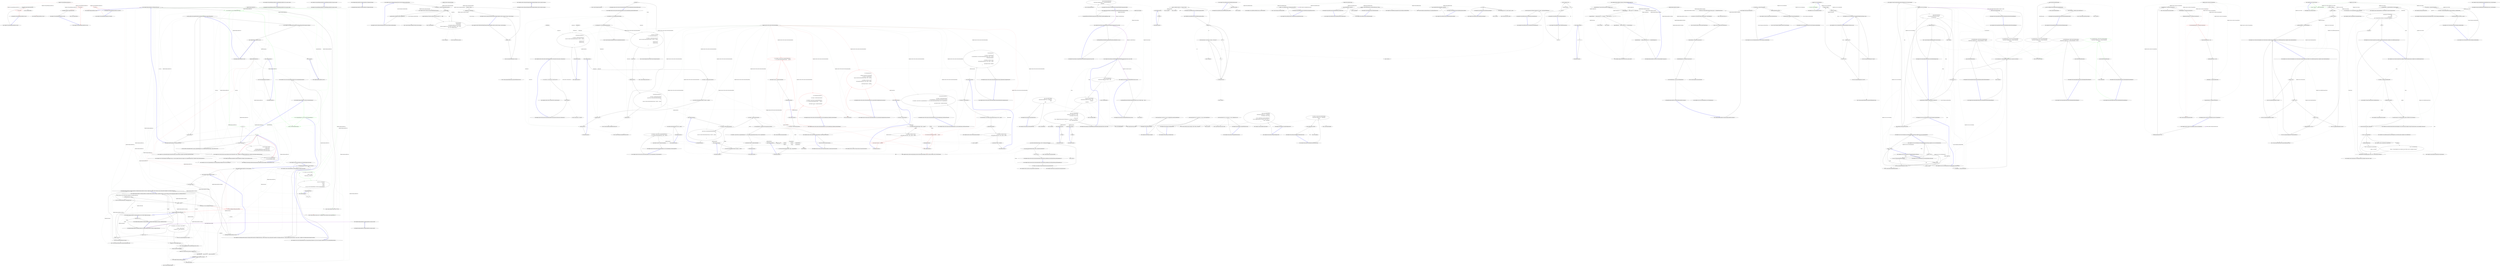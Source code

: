 digraph  {
n19 [label="HangFire.Web.AspNetBackgroundJobServer", span=""];
n0 [cluster="HangFire.Web.AspNetBackgroundJobServer.AspNetBackgroundJobServer(int, params string[])", label="Entry HangFire.Web.AspNetBackgroundJobServer.AspNetBackgroundJobServer(int, params string[])", span="33-33"];
n1 [cluster="HangFire.Web.AspNetBackgroundJobServer.AspNetBackgroundJobServer(int, params string[])", label="Exit HangFire.Web.AspNetBackgroundJobServer.AspNetBackgroundJobServer(int, params string[])", span="33-33"];
n2 [cluster="HangFire.Web.AspNetBackgroundJobServer.AspNetBackgroundJobServer(params string[])", label="Entry HangFire.Web.AspNetBackgroundJobServer.AspNetBackgroundJobServer(params string[])", span="44-44"];
n3 [cluster="HangFire.Web.AspNetBackgroundJobServer.AspNetBackgroundJobServer(params string[])", label="Exit HangFire.Web.AspNetBackgroundJobServer.AspNetBackgroundJobServer(params string[])", span="44-44"];
n4 [cluster="HangFire.Web.AspNetBackgroundJobServer.Start()", label="Entry HangFire.Web.AspNetBackgroundJobServer.Start()", span="53-53"];
n5 [cluster="HangFire.Web.AspNetBackgroundJobServer.Start()", label="HostingEnvironment.RegisterObject(this)", span="55-55"];
n6 [cluster="HangFire.Web.AspNetBackgroundJobServer.Start()", color=red, community=0, label="27: base.Start()", span="56-56"];
n8 [cluster="Unk.RegisterObject", label="Entry Unk.RegisterObject", span=""];
n7 [cluster="HangFire.Web.AspNetBackgroundJobServer.Start()", label="Exit HangFire.Web.AspNetBackgroundJobServer.Start()", span="53-53"];
n9 [cluster="HangFire.BackgroundJobServer.Start()", label="Entry HangFire.BackgroundJobServer.Start()", span="66-66"];
n10 [cluster="HangFire.Web.AspNetBackgroundJobServer.Stop()", label="Entry HangFire.Web.AspNetBackgroundJobServer.Stop()", span="63-63"];
n11 [cluster="HangFire.Web.AspNetBackgroundJobServer.Stop()", color=red, community=0, label="21: base.Stop()", span="65-65"];
n12 [cluster="HangFire.Web.AspNetBackgroundJobServer.Stop()", label="HostingEnvironment.UnregisterObject(this)", span="66-66"];
n14 [cluster="HangFire.BackgroundJobServer.Stop()", label="Entry HangFire.BackgroundJobServer.Stop()", span="72-72"];
n13 [cluster="HangFire.Web.AspNetBackgroundJobServer.Stop()", label="Exit HangFire.Web.AspNetBackgroundJobServer.Stop()", span="63-63"];
n15 [cluster="Unk.UnregisterObject", label="Entry Unk.UnregisterObject", span=""];
n16 [cluster="HangFire.Web.AspNetBackgroundJobServer.Stop(bool)", label="Entry HangFire.Web.AspNetBackgroundJobServer.Stop(bool)", span="69-69"];
n17 [cluster="HangFire.Web.AspNetBackgroundJobServer.Stop(bool)", color=red, community=0, label="38: Stop()", span="71-71"];
n18 [cluster="HangFire.Web.AspNetBackgroundJobServer.Stop(bool)", label="Exit HangFire.Web.AspNetBackgroundJobServer.Stop(bool)", span="69-69"];
m0_31 [cluster="System.Collections.Generic.List<T>.List()", file="BackgroundJobServer.cs", label="Entry System.Collections.Generic.List<T>.List()", span="0-0"];
m0_32 [cluster="Hangfire.BackgroundJobServer.GetRequiredProcesses()", file="BackgroundJobServer.cs", label="Entry Hangfire.BackgroundJobServer.GetRequiredProcesses()", span="119-119"];
m0_20 [cluster="Hangfire.BackgroundJobServer.BackgroundJobServer(Hangfire.BackgroundJobServerOptions, Hangfire.JobStorage, System.Collections.Generic.IEnumerable<Hangfire.Server.IBackgroundProcess>)", file="BackgroundJobServer.cs", label="Logger.Info(''Starting Hangfire Server'')", span="95-95"];
m0_30 [cluster="System.ArgumentNullException.ArgumentNullException(string)", file="BackgroundJobServer.cs", label="Entry System.ArgumentNullException.ArgumentNullException(string)", span="0-0"];
m0_45 [cluster="HangFire.Server.ServerComponentRunner.ServerComponentRunner(HangFire.Server.IServerComponent, HangFire.Server.ServerComponentRunnerOptions)", file="BackgroundJobServer.cs", label="Entry HangFire.Server.ServerComponentRunner.ServerComponentRunner(HangFire.Server.IServerComponent, HangFire.Server.ServerComponentRunnerOptions)", span="41-41"];
m0_46 [cluster="HangFire.Server.ServerComponentRunnerOptions.ServerComponentRunnerOptions()", file="BackgroundJobServer.cs", label="Entry HangFire.Server.ServerComponentRunnerOptions.ServerComponentRunnerOptions()", span="24-24"];
m0_47 [cluster="HangFire.BackgroundJobServer.GetServerComponentsRunner()", file="BackgroundJobServer.cs", label="Entry HangFire.BackgroundJobServer.GetServerComponentsRunner()", span="97-97"];
m0_48 [cluster="HangFire.BackgroundJobServer.GetServerComponentsRunner()", color=green, community=0, file="BackgroundJobServer.cs", label="29: var componentRunners = new List<IServerComponentRunner>()", span="99-99"];
m0_4 [cluster="HangFire.BackgroundJobServer.BackgroundJobServer(int, string[], HangFire.JobStorage)", file="BackgroundJobServer.cs", label="Entry HangFire.BackgroundJobServer.BackgroundJobServer(int, string[], HangFire.JobStorage)", span="46-46"];
m0_5 [cluster="HangFire.BackgroundJobServer.BackgroundJobServer(int, string[], HangFire.JobStorage)", file="BackgroundJobServer.cs", label="workerCount <= 0", span="48-48"];
m0_56 [cluster="Hangfire.BackgroundJobServer.GetRequiredProcesses()", file="BackgroundJobServer.cs", label="processes.Add(new RecurringJobScheduler(new BackgroundJobFactory(_options.FilterProvider)))", span="132-132"];
m0_68 [cluster="Hangfire.Server.BackgroundProcessingServerOptions.BackgroundProcessingServerOptions()", file="BackgroundJobServer.cs", label="Entry Hangfire.Server.BackgroundProcessingServerOptions.BackgroundProcessingServerOptions()", span="22-22"];
m0_69 [cluster="Hangfire.BackgroundJobServer.Start()", file="BackgroundJobServer.cs", label="Entry Hangfire.BackgroundJobServer.Start()", span="153-153"];
m0_70 [cluster="Hangfire.BackgroundJobServer.Start()", file="BackgroundJobServer.cs", label="Exit Hangfire.BackgroundJobServer.Start()", span="153-153"];
m0_24 [cluster="Hangfire.BackgroundJobServer.BackgroundJobServer(Hangfire.BackgroundJobServerOptions, Hangfire.JobStorage, System.Collections.Generic.IEnumerable<Hangfire.Server.IBackgroundProcess>)", file="BackgroundJobServer.cs", label="Logger.InfoFormat(''    Worker count: {0}.'', options.WorkerCount)", span="101-101"];
m0_0 [cluster="HangFire.BackgroundJobServer.BackgroundJobServer(params string[])", file="BackgroundJobServer.cs", label="Entry HangFire.BackgroundJobServer.BackgroundJobServer(params string[])", span="36-36"];
m0_1 [cluster="HangFire.BackgroundJobServer.BackgroundJobServer(params string[])", file="BackgroundJobServer.cs", label="Exit HangFire.BackgroundJobServer.BackgroundJobServer(params string[])", span="36-36"];
m0_13 [cluster="Hangfire.BackgroundJobServer.BackgroundJobServer(Hangfire.BackgroundJobServerOptions, Hangfire.JobStorage, System.Collections.Generic.IEnumerable<Hangfire.Server.IBackgroundProcess>)", file="BackgroundJobServer.cs", label="additionalProcesses == null", span="81-81"];
m0_14 [cluster="Hangfire.BackgroundJobServer.BackgroundJobServer(Hangfire.BackgroundJobServerOptions, Hangfire.JobStorage, System.Collections.Generic.IEnumerable<Hangfire.Server.IBackgroundProcess>)", file="BackgroundJobServer.cs", label="throw new ArgumentNullException(''additionalProcesses'');", span="81-81"];
m0_15 [cluster="Hangfire.BackgroundJobServer.BackgroundJobServer(Hangfire.BackgroundJobServerOptions, Hangfire.JobStorage, System.Collections.Generic.IEnumerable<Hangfire.Server.IBackgroundProcess>)", file="BackgroundJobServer.cs", label="_options = options", span="83-83"];
m0_16 [cluster="Hangfire.BackgroundJobServer.BackgroundJobServer(Hangfire.BackgroundJobServerOptions, Hangfire.JobStorage, System.Collections.Generic.IEnumerable<Hangfire.Server.IBackgroundProcess>)", file="BackgroundJobServer.cs", label="var processes = new List<IBackgroundProcess>()", span="85-85"];
m0_17 [cluster="Hangfire.BackgroundJobServer.BackgroundJobServer(Hangfire.BackgroundJobServerOptions, Hangfire.JobStorage, System.Collections.Generic.IEnumerable<Hangfire.Server.IBackgroundProcess>)", color=red, community=0, file="BackgroundJobServer.cs", label="21: processes.AddRange(GetRequiredProcesses())", span="86-86"];
m0_11 [cluster="Hangfire.BackgroundJobServer.BackgroundJobServer(Hangfire.BackgroundJobServerOptions, Hangfire.JobStorage, System.Collections.Generic.IEnumerable<Hangfire.Server.IBackgroundProcess>)", file="BackgroundJobServer.cs", label="options == null", span="80-80"];
m0_7 [cluster="Hangfire.BackgroundJobServer.BackgroundJobServer(Hangfire.BackgroundJobServerOptions, Hangfire.JobStorage)", file="BackgroundJobServer.cs", label="Exit Hangfire.BackgroundJobServer.BackgroundJobServer(Hangfire.BackgroundJobServerOptions, Hangfire.JobStorage)", span="69-69"];
m0_9 [cluster="Hangfire.BackgroundJobServer.BackgroundJobServer(Hangfire.BackgroundJobServerOptions, Hangfire.JobStorage, System.Collections.Generic.IEnumerable<Hangfire.Server.IBackgroundProcess>)", file="BackgroundJobServer.cs", label="storage == null", span="79-79"];
m0_12 [cluster="Hangfire.BackgroundJobServer.BackgroundJobServer(Hangfire.BackgroundJobServerOptions, Hangfire.JobStorage, System.Collections.Generic.IEnumerable<Hangfire.Server.IBackgroundProcess>)", file="BackgroundJobServer.cs", label="throw new ArgumentNullException(''options'');", span="80-80"];
m0_6 [cluster="Hangfire.BackgroundJobServer.BackgroundJobServer(Hangfire.BackgroundJobServerOptions, Hangfire.JobStorage)", file="BackgroundJobServer.cs", label="Entry Hangfire.BackgroundJobServer.BackgroundJobServer(Hangfire.BackgroundJobServerOptions, Hangfire.JobStorage)", span="69-69"];
m0_8 [cluster="Hangfire.BackgroundJobServer.BackgroundJobServer(Hangfire.BackgroundJobServerOptions, Hangfire.JobStorage, System.Collections.Generic.IEnumerable<Hangfire.Server.IBackgroundProcess>)", file="BackgroundJobServer.cs", label="Entry Hangfire.BackgroundJobServer.BackgroundJobServer(Hangfire.BackgroundJobServerOptions, Hangfire.JobStorage, System.Collections.Generic.IEnumerable<Hangfire.Server.IBackgroundProcess>)", span="74-74"];
m0_10 [cluster="Hangfire.BackgroundJobServer.BackgroundJobServer(Hangfire.BackgroundJobServerOptions, Hangfire.JobStorage, System.Collections.Generic.IEnumerable<Hangfire.Server.IBackgroundProcess>)", file="BackgroundJobServer.cs", label="throw new ArgumentNullException(''storage'');", span="79-79"];
m0_18 [cluster="Hangfire.BackgroundJobServer.BackgroundJobServer(Hangfire.BackgroundJobServerOptions, Hangfire.JobStorage, System.Collections.Generic.IEnumerable<Hangfire.Server.IBackgroundProcess>)", file="BackgroundJobServer.cs", label="processes.AddRange(additionalProcesses)", span="87-87"];
m0_39 [cluster="HangFire.BackgroundJobServer.GetServerRunner()", file="BackgroundJobServer.cs", label="var server = new JobServer(\r\n                _serverId, \r\n                context, \r\n                _storage, \r\n                new Lazy<IServerComponentRunner>(GetServerComponentsRunner))", span="86-90"];
m0_71 [cluster="Hangfire.BackgroundJobServer.Stop()", file="BackgroundJobServer.cs", label="Entry Hangfire.BackgroundJobServer.Stop()", span="158-158"];
m0_60 [cluster="HangFire.BackgroundJobServer.GetCommonComponentRunners()", file="BackgroundJobServer.cs", label="yield return new ServerComponentRunner(\r\n                new ServerWatchdog(_storage));", span="115-116"];
m0_44 [cluster="lambda expression", file="BackgroundJobServer.cs", label="Exit lambda expression", span="102-102"];
m0_19 [cluster="Hangfire.BackgroundJobServer.BackgroundJobServer(Hangfire.BackgroundJobServerOptions, Hangfire.JobStorage, System.Collections.Generic.IEnumerable<Hangfire.Server.IBackgroundProcess>)", file="BackgroundJobServer.cs", label="var properties = new Dictionary<string, object>\r\n            {\r\n                { ''Queues'', options.Queues },\r\n                { ''WorkerCount'', options.WorkerCount }\r\n            }", span="89-93"];
m0_23 [cluster="Hangfire.BackgroundJobServer.BackgroundJobServer(Hangfire.BackgroundJobServerOptions, Hangfire.JobStorage, System.Collections.Generic.IEnumerable<Hangfire.Server.IBackgroundProcess>)", file="BackgroundJobServer.cs", label="Logger.Info(''Using the following options for Hangfire Server:'')", span="100-100"];
m0_29 [cluster="Hangfire.BackgroundJobServer.BackgroundJobServer(Hangfire.BackgroundJobServerOptions, Hangfire.JobStorage, System.Collections.Generic.IEnumerable<Hangfire.Server.IBackgroundProcess>)", file="BackgroundJobServer.cs", label="Exit Hangfire.BackgroundJobServer.BackgroundJobServer(Hangfire.BackgroundJobServerOptions, Hangfire.JobStorage, System.Collections.Generic.IEnumerable<Hangfire.Server.IBackgroundProcess>)", span="74-74"];
m0_73 [cluster="Unk.ToArray", file="BackgroundJobServer.cs", label="Hangfire.BackgroundJobServer", span=""];
m0_37 [cluster="System.IDisposable.Dispose()", file="BackgroundJobServer.cs", label="Entry System.IDisposable.Dispose()", span="0-0"];
m0_54 [cluster="Hangfire.BackgroundJobServer.GetRequiredProcesses()", file="BackgroundJobServer.cs", label="i++", span="123-123"];
m0_58 [cluster="Hangfire.BackgroundJobServer.GetRequiredProcesses()", file="BackgroundJobServer.cs", label="Exit Hangfire.BackgroundJobServer.GetRequiredProcesses()", span="119-119"];
m0_59 [cluster="Hangfire.Server.Worker.Worker(System.Collections.Generic.IEnumerable<string>, Hangfire.Server.IBackgroundJobPerformer, Hangfire.States.IBackgroundJobStateChanger)", file="BackgroundJobServer.cs", label="Entry Hangfire.Server.Worker.Worker(System.Collections.Generic.IEnumerable<string>, Hangfire.Server.IBackgroundJobPerformer, Hangfire.States.IBackgroundJobStateChanger)", span="48-48"];
m0_61 [cluster="Hangfire.States.BackgroundJobStateChanger.BackgroundJobStateChanger(Hangfire.Common.IJobFilterProvider)", file="BackgroundJobServer.cs", label="Entry Hangfire.States.BackgroundJobStateChanger.BackgroundJobStateChanger(Hangfire.Common.IJobFilterProvider)", span="35-35"];
m0_64 [cluster="HangFire.Server.WorkerManager.WorkerManager(string, int, string[], HangFire.JobStorage, HangFire.Server.IJobPerformanceProcess, HangFire.States.IStateMachineFactory)", file="BackgroundJobServer.cs", label="Entry HangFire.Server.WorkerManager.WorkerManager(string, int, string[], HangFire.JobStorage, HangFire.Server.IJobPerformanceProcess, HangFire.States.IStateMachineFactory)", span="29-29"];
m0_43 [cluster="lambda expression", file="BackgroundJobServer.cs", label="''''' + x + '''''", span="102-102"];
m0_63 [cluster="Hangfire.Server.DelayedJobScheduler.DelayedJobScheduler(System.TimeSpan, Hangfire.States.IBackgroundJobStateChanger)", file="BackgroundJobServer.cs", label="Entry Hangfire.Server.DelayedJobScheduler.DelayedJobScheduler(System.TimeSpan, Hangfire.States.IBackgroundJobStateChanger)", span="104-104"];
m0_33 [cluster="System.Collections.Generic.List<T>.AddRange(System.Collections.Generic.IEnumerable<T>)", file="BackgroundJobServer.cs", label="Entry System.Collections.Generic.List<T>.AddRange(System.Collections.Generic.IEnumerable<T>)", span="0-0"];
m0_34 [cluster="HangFire.BackgroundJobServer.Dispose()", file="BackgroundJobServer.cs", label="Entry HangFire.BackgroundJobServer.Dispose()", span="73-73"];
m0_65 [cluster="Hangfire.Client.BackgroundJobFactory.BackgroundJobFactory(Hangfire.Common.IJobFilterProvider)", file="BackgroundJobServer.cs", label="Entry Hangfire.Client.BackgroundJobFactory.BackgroundJobFactory(Hangfire.Common.IJobFilterProvider)", span="35-35"];
m0_36 [cluster="HangFire.BackgroundJobServer.Dispose()", file="BackgroundJobServer.cs", label="Exit HangFire.BackgroundJobServer.Dispose()", span="73-73"];
m0_41 [cluster="HangFire.BackgroundJobServer.GetServerRunner()", file="BackgroundJobServer.cs", label="Exit HangFire.BackgroundJobServer.GetServerRunner()", span="78-78"];
m0_66 [cluster="HangFire.States.StateMachineFactory.StateMachineFactory(HangFire.JobStorage)", file="BackgroundJobServer.cs", label="Entry HangFire.States.StateMachineFactory.StateMachineFactory(HangFire.JobStorage)", span="16-16"];
m0_67 [cluster="HangFire.Server.ServerWatchdog.ServerWatchdog(HangFire.JobStorage)", file="BackgroundJobServer.cs", label="Entry HangFire.Server.ServerWatchdog.ServerWatchdog(HangFire.JobStorage)", span="29-29"];
m0_42 [cluster="lambda expression", file="BackgroundJobServer.cs", label="Entry lambda expression", span="102-102"];
m0_72 [cluster="Unk.Select", file="BackgroundJobServer.cs", label="Entry Unk.Select", span=""];
m0_49 [cluster="System.IDisposable.Dispose()", color=green, community=0, file="BackgroundJobServer.cs", label="19: Entry System.IDisposable.Dispose()", span="0-0"];
m0_50 [cluster="Hangfire.BackgroundJobServer.GetRequiredProcesses()", color=green, community=0, file="BackgroundJobServer.cs", label="19: var processes = new List<IBackgroundProcess>()", span="121-121"];
m0_51 [cluster="Hangfire.BackgroundJobServer.GetRequiredProcesses()", file="BackgroundJobServer.cs", label="var i = 0", span="123-123"];
m0_52 [cluster="Hangfire.BackgroundJobServer.GetRequiredProcesses()", file="BackgroundJobServer.cs", label="i < _options.WorkerCount", span="123-123"];
m0_74 [cluster="lambda expression", file="BackgroundJobServer.cs", label="Entry lambda expression", span="124-124"];
m0_75 [cluster="lambda expression", file="BackgroundJobServer.cs", label="new ServerComponentRunner(component)", span="124-124"];
m0_76 [cluster="lambda expression", file="BackgroundJobServer.cs", label="Exit lambda expression", span="124-124"];
m0_22 [cluster="Hangfire.BackgroundJobServer.BackgroundJobServer(Hangfire.BackgroundJobServerOptions, Hangfire.JobStorage, System.Collections.Generic.IEnumerable<Hangfire.Server.IBackgroundProcess>)", file="BackgroundJobServer.cs", label="storage.WriteOptionsToLog(Logger)", span="98-98"];
m0_57 [cluster="Hangfire.BackgroundJobServer.GetRequiredProcesses()", file="BackgroundJobServer.cs", label="return processes;", span="134-134"];
m0_38 [cluster="HangFire.BackgroundJobServer.GetServerRunner()", color=green, community=0, file="BackgroundJobServer.cs", label="21: var context = new ServerContext\r\n            {\r\n                Queues = _queues,\r\n                WorkerCount = _workerCount\r\n            }", span="80-84"];
m0_35 [cluster="HangFire.BackgroundJobServer.Dispose()", file="BackgroundJobServer.cs", label="_serverRunner.Dispose()", span="75-75"];
m0_21 [cluster="System.ArgumentException.ArgumentException(string, string)", file="BackgroundJobServer.cs", label="Entry System.ArgumentException.ArgumentException(string, string)", span="0-0"];
m0_25 [cluster="HangFire.BackgroundJobServer.GetServerRunner()", file="BackgroundJobServer.cs", label="Entry HangFire.BackgroundJobServer.GetServerRunner()", span="78-78"];
m0_26 [cluster="HangFire.BackgroundJobServer.Start()", file="BackgroundJobServer.cs", label="Entry HangFire.BackgroundJobServer.Start()", span="63-63"];
m0_27 [cluster="HangFire.BackgroundJobServer.Start()", file="BackgroundJobServer.cs", label="_serverRunner.Start()", span="65-65"];
m0_28 [cluster="HangFire.BackgroundJobServer.Start()", file="BackgroundJobServer.cs", label="Exit HangFire.BackgroundJobServer.Start()", span="63-63"];
m0_62 [cluster="HangFire.Server.ServerComponentRunner.ServerComponentRunner(HangFire.Server.IServerComponent)", file="BackgroundJobServer.cs", label="Entry HangFire.Server.ServerComponentRunner.ServerComponentRunner(HangFire.Server.IServerComponent)", span="36-36"];
m0_40 [cluster="Hangfire.Server.BackgroundProcessingServer.BackgroundProcessingServer(Hangfire.JobStorage, System.Collections.Generic.IEnumerable<Hangfire.Server.IBackgroundProcess>, System.Collections.Generic.IDictionary<string, object>, Hangfire.Server.BackgroundProcessingServerOptions)", file="BackgroundJobServer.cs", label="Entry Hangfire.Server.BackgroundProcessingServer.BackgroundProcessingServer(Hangfire.JobStorage, System.Collections.Generic.IEnumerable<Hangfire.Server.IBackgroundProcess>, System.Collections.Generic.IDictionary<string, object>, Hangfire.Server.BackgroundProcessingServerOptions)", span="65-65"];
m0_53 [cluster="Hangfire.BackgroundJobServer.GetRequiredProcesses()", file="BackgroundJobServer.cs", label="processes.Add(new Worker(\r\n                    _options.Queues, \r\n                    new BackgroundJobPerformer(_options.FilterProvider), \r\n                    new BackgroundJobStateChanger(_options.FilterProvider)))", span="125-128"];
m0_55 [cluster="Hangfire.BackgroundJobServer.GetRequiredProcesses()", file="BackgroundJobServer.cs", label="processes.Add(new DelayedJobScheduler(_options.SchedulePollingInterval, new BackgroundJobStateChanger(_options.FilterProvider)))", span="131-131"];
m0_2 [cluster="Hangfire.BackgroundJobServer.BackgroundJobServer(Hangfire.JobStorage)", file="BackgroundJobServer.cs", label="Entry Hangfire.BackgroundJobServer.BackgroundJobServer(Hangfire.JobStorage)", span="48-48"];
m0_3 [cluster="Hangfire.BackgroundJobServer.BackgroundJobServer(Hangfire.JobStorage)", file="BackgroundJobServer.cs", label="Exit Hangfire.BackgroundJobServer.BackgroundJobServer(Hangfire.JobStorage)", span="48-48"];
m0_77 [file="BackgroundJobServer.cs", label="HangFire.BackgroundJobServer", span=""];
m2_9 [cluster="HangFire.SqlServer.ExpirationManager.Execute(System.Threading.CancellationToken)", file="ExpirationManager.cs", label="Entry HangFire.SqlServer.ExpirationManager.Execute(System.Threading.CancellationToken)", span="51-51"];
m2_10 [cluster="HangFire.SqlServer.ExpirationManager.Execute(System.Threading.CancellationToken)", file="ExpirationManager.cs", label="var connection = _storage.CreateAndOpenConnection()", span="53-53"];
m2_14 [cluster="HangFire.SqlServer.ExpirationManager.Execute(System.Threading.CancellationToken)", file="ExpirationManager.cs", label="cancellationToken.WaitHandle.WaitOne(_checkInterval)", span="67-67"];
m2_11 [cluster="HangFire.SqlServer.ExpirationManager.Execute(System.Threading.CancellationToken)", file="ExpirationManager.cs", label=ProcessedTables, span="55-55"];
m2_13 [cluster="HangFire.SqlServer.ExpirationManager.Execute(System.Threading.CancellationToken)", file="ExpirationManager.cs", label="connection.Execute(\r\n                        String.Format(@''\r\nset transaction isolation level read committed;\r\ndelete from HangFire.[{0}] with (tablock) where ExpireAt < @now;'', table),\r\n                        new { now = DateTime.UtcNow })", span="59-63"];
m2_12 [cluster="HangFire.SqlServer.ExpirationManager.Execute(System.Threading.CancellationToken)", file="ExpirationManager.cs", label="Logger.DebugFormat(''Removing outdated records from table '{0}'...'', table)", span="57-57"];
m2_15 [cluster="HangFire.SqlServer.ExpirationManager.Execute(System.Threading.CancellationToken)", file="ExpirationManager.cs", label="Exit HangFire.SqlServer.ExpirationManager.Execute(System.Threading.CancellationToken)", span="51-51"];
m2_8 [cluster="System.ArgumentNullException.ArgumentNullException(string)", file="ExpirationManager.cs", label="Entry System.ArgumentNullException.ArgumentNullException(string)", span="0-0"];
m2_2 [cluster="HangFire.SqlServer.ExpirationManager.ExpirationManager(HangFire.SqlServer.SqlServerStorage, System.TimeSpan)", file="ExpirationManager.cs", label="Entry HangFire.SqlServer.ExpirationManager.ExpirationManager(HangFire.SqlServer.SqlServerStorage, System.TimeSpan)", span="43-43"];
m2_3 [cluster="HangFire.SqlServer.ExpirationManager.ExpirationManager(HangFire.SqlServer.SqlServerStorage, System.TimeSpan)", file="ExpirationManager.cs", label="storage == null", span="45-45"];
m2_5 [cluster="HangFire.SqlServer.ExpirationManager.ExpirationManager(HangFire.SqlServer.SqlServerStorage, System.TimeSpan)", file="ExpirationManager.cs", label="_storage = storage", span="47-47"];
m2_6 [cluster="HangFire.SqlServer.ExpirationManager.ExpirationManager(HangFire.SqlServer.SqlServerStorage, System.TimeSpan)", file="ExpirationManager.cs", label="_checkInterval = checkInterval", span="48-48"];
m2_4 [cluster="HangFire.SqlServer.ExpirationManager.ExpirationManager(HangFire.SqlServer.SqlServerStorage, System.TimeSpan)", file="ExpirationManager.cs", label="throw new ArgumentNullException(''storage'');", span="45-45"];
m2_7 [cluster="HangFire.SqlServer.ExpirationManager.ExpirationManager(HangFire.SqlServer.SqlServerStorage, System.TimeSpan)", file="ExpirationManager.cs", label="Exit HangFire.SqlServer.ExpirationManager.ExpirationManager(HangFire.SqlServer.SqlServerStorage, System.TimeSpan)", span="43-43"];
m2_0 [cluster="HangFire.SqlServer.ExpirationManager.ExpirationManager(HangFire.SqlServer.SqlServerStorage)", file="ExpirationManager.cs", label="Entry HangFire.SqlServer.ExpirationManager.ExpirationManager(HangFire.SqlServer.SqlServerStorage)", span="38-38"];
m2_1 [cluster="HangFire.SqlServer.ExpirationManager.ExpirationManager(HangFire.SqlServer.SqlServerStorage)", file="ExpirationManager.cs", label="Exit HangFire.SqlServer.ExpirationManager.ExpirationManager(HangFire.SqlServer.SqlServerStorage)", span="38-38"];
m2_20 [cluster="System.Threading.WaitHandle.WaitOne(System.TimeSpan)", file="ExpirationManager.cs", label="Entry System.Threading.WaitHandle.WaitOne(System.TimeSpan)", span="0-0"];
m2_19 [cluster="Unk.Execute", file="ExpirationManager.cs", label="Entry Unk.Execute", span=""];
m2_16 [cluster="HangFire.SqlServer.SqlServerStorage.CreateAndOpenConnection()", file="ExpirationManager.cs", label="Entry HangFire.SqlServer.SqlServerStorage.CreateAndOpenConnection()", span="70-70"];
m2_17 [cluster="Unk.DebugFormat", file="ExpirationManager.cs", label="Entry Unk.DebugFormat", span=""];
m2_18 [cluster="string.Format(string, object)", file="ExpirationManager.cs", label="Entry string.Format(string, object)", span="0-0"];
m2_21 [file="ExpirationManager.cs", label="HangFire.SqlServer.ExpirationManager", span=""];
m4_61 [cluster="System.Threading.Thread.Join()", file="JobServerFacts.cs", label="Entry System.Threading.Thread.Join()", span="0-0"];
m4_102 [cluster="Hangfire.SqlServer.SqlServerStorage.SqlServerStorage(SqlConnection)", file="JobServerFacts.cs", label="Entry Hangfire.SqlServer.SqlServerStorage.SqlServerStorage(SqlConnection)", span="96-96"];
m4_20 [cluster="Hangfire.SqlServer.Tests.SqlServerDistributedLockFacts.CreateStorage(SqlConnection)", file="JobServerFacts.cs", label="Entry Hangfire.SqlServer.Tests.SqlServerDistributedLockFacts.CreateStorage(SqlConnection)", span="132-132"];
m4_100 [cluster="Hangfire.SqlServer.Tests.SqlServerDistributedLockFacts.CreateStorage(SqlConnection)", file="JobServerFacts.cs", label="return new SqlServerStorage(connection);", span="134-134"];
m4_101 [cluster="Hangfire.SqlServer.Tests.SqlServerDistributedLockFacts.CreateStorage(SqlConnection)", file="JobServerFacts.cs", label="Exit Hangfire.SqlServer.Tests.SqlServerDistributedLockFacts.CreateStorage(SqlConnection)", span="132-132"];
m4_13 [cluster="Unk.UseConnection", file="JobServerFacts.cs", label="Entry Unk.UseConnection", span=""];
m4_98 [cluster="System.TimeSpan.FromMinutes(double)", file="JobServerFacts.cs", label="Entry System.TimeSpan.FromMinutes(double)", span="0-0"];
m4_58 [cluster="System.Threading.Thread.Start()", file="JobServerFacts.cs", label="Entry System.Threading.Thread.Start()", span="0-0"];
m4_5 [cluster="Unk.Equal", file="JobServerFacts.cs", label="Entry Unk.Equal", span=""];
m4_25 [cluster="Hangfire.SqlServer.Tests.SqlServerDistributedLockFacts.Ctor_ThrowsAnException_WhenResourceIsNullOrEmpty()", file="JobServerFacts.cs", label="Entry Hangfire.SqlServer.Tests.SqlServerDistributedLockFacts.Ctor_ThrowsAnException_WhenResourceIsNullOrEmpty()", span="38-38"];
m4_26 [cluster="Hangfire.SqlServer.Tests.SqlServerDistributedLockFacts.Ctor_ThrowsAnException_WhenResourceIsNullOrEmpty()", color=red, community=0, file="JobServerFacts.cs", label="35: UseConnection(connection =>\r\n            {\r\n                var storage = CreateStorage(connection);\r\n\r\n                var exception = Assert.Throws<ArgumentNullException>(\r\n                () => new SqlServerDistributedLock(storage, '''', _timeout));\r\n\r\n                Assert.Equal(''resource'', exception.ParamName);\r\n            })", span="40-48"];
m4_27 [cluster="Hangfire.SqlServer.Tests.SqlServerDistributedLockFacts.Ctor_ThrowsAnException_WhenResourceIsNullOrEmpty()", file="JobServerFacts.cs", label="Exit Hangfire.SqlServer.Tests.SqlServerDistributedLockFacts.Ctor_ThrowsAnException_WhenResourceIsNullOrEmpty()", span="38-38"];
m4_60 [cluster="System.Threading.ManualResetEventSlim.Set()", file="JobServerFacts.cs", label="Entry System.Threading.ManualResetEventSlim.Set()", span="0-0"];
m4_106 [cluster="Hangfire.SqlServer.Tests.ConnectionUtils.CreateConnection()", file="JobServerFacts.cs", label="Entry Hangfire.SqlServer.Tests.ConnectionUtils.CreateConnection()", span="37-37"];
m4_4 [cluster="Unk.>", file="JobServerFacts.cs", label="Entry Unk.>", span=""];
m4_79 [cluster="Hangfire.SqlServer.Tests.SqlServerDistributedLockFacts.Dispose_ReleasesExclusiveApplicationLock()", file="JobServerFacts.cs", label="Entry Hangfire.SqlServer.Tests.SqlServerDistributedLockFacts.Dispose_ReleasesExclusiveApplicationLock()", span="105-105"];
m4_80 [cluster="Hangfire.SqlServer.Tests.SqlServerDistributedLockFacts.Dispose_ReleasesExclusiveApplicationLock()", file="JobServerFacts.cs", label="UseConnection(sql =>\r\n            {\r\n                var storage = CreateStorage(sql);\r\n                var distributedLock = new SqlServerDistributedLock(storage, ''hello'', _timeout);\r\n                distributedLock.Dispose();\r\n\r\n                var lockMode = sql.Query<string>(\r\n                    ''select applock_mode('public', 'hello', 'session')'').Single();\r\n\r\n                Assert.Equal(''NoLock'', lockMode);\r\n            })", span="107-117"];
m4_81 [cluster="Hangfire.SqlServer.Tests.SqlServerDistributedLockFacts.Dispose_ReleasesExclusiveApplicationLock()", file="JobServerFacts.cs", label="Exit Hangfire.SqlServer.Tests.SqlServerDistributedLockFacts.Dispose_ReleasesExclusiveApplicationLock()", span="105-105"];
m4_89 [cluster="Hangfire.SqlServer.SqlServerDistributedLock.Dispose()", file="JobServerFacts.cs", label="Entry Hangfire.SqlServer.SqlServerDistributedLock.Dispose()", span="71-71"];
m4_21 [cluster="System.TimeSpan.FromSeconds(double)", file="JobServerFacts.cs", label="Entry System.TimeSpan.FromSeconds(double)", span="0-0"];
m4_107 [cluster="System.Action<T>.Invoke(T)", file="JobServerFacts.cs", label="Entry System.Action<T>.Invoke(T)", span="0-0"];
m4_96 [cluster="Hangfire.SqlServer.SqlServerStorage.SqlServerStorage(string)", file="JobServerFacts.cs", label="Entry Hangfire.SqlServer.SqlServerStorage.SqlServerStorage(string)", span="40-40"];
m4_36 [cluster="Hangfire.SqlServer.Tests.SqlServerDistributedLockFacts.Ctor_AcquiresExclusiveApplicationLock_OnSession()", file="JobServerFacts.cs", label="Entry Hangfire.SqlServer.Tests.SqlServerDistributedLockFacts.Ctor_AcquiresExclusiveApplicationLock_OnSession()", span="52-52"];
m4_37 [cluster="Hangfire.SqlServer.Tests.SqlServerDistributedLockFacts.Ctor_AcquiresExclusiveApplicationLock_OnSession()", color=red, community=0, file="JobServerFacts.cs", label="29: UseConnection(sql =>\r\n            {\r\n                // ReSharper disable once UnusedVariable\r\n                var storage = CreateStorage(sql);\r\n                using (new SqlServerDistributedLock(storage, ''hello'', _timeout))\r\n                {\r\n                    var lockMode = sql.Query<string>(\r\n                        ''select applock_mode('public', 'hello', 'session')'').Single();\r\n\r\n                    Assert.Equal(''Exclusive'', lockMode);\r\n                }\r\n            })", span="54-65"];
m4_38 [cluster="Hangfire.SqlServer.Tests.SqlServerDistributedLockFacts.Ctor_AcquiresExclusiveApplicationLock_OnSession()", file="JobServerFacts.cs", label="Exit Hangfire.SqlServer.Tests.SqlServerDistributedLockFacts.Ctor_AcquiresExclusiveApplicationLock_OnSession()", span="52-52"];
m4_9 [cluster="Hangfire.SqlServer.SqlServerDistributedLock.SqlServerDistributedLock(Hangfire.SqlServer.SqlServerStorage, string, System.TimeSpan)", file="JobServerFacts.cs", label="Entry Hangfire.SqlServer.SqlServerDistributedLock.SqlServerDistributedLock(Hangfire.SqlServer.SqlServerStorage, string, System.TimeSpan)", span="50-50"];
m4_59 [cluster="System.Threading.ManualResetEventSlim.Wait()", file="JobServerFacts.cs", label="Entry System.Threading.ManualResetEventSlim.Wait()", span="0-0"];
m4_56 [cluster="System.Threading.ManualResetEventSlim.ManualResetEventSlim(bool)", file="JobServerFacts.cs", label="Entry System.Threading.ManualResetEventSlim.ManualResetEventSlim(bool)", span="0-0"];
m4_65 [cluster="Hangfire.SqlServer.Tests.SqlServerDistributedLockFacts.UseConnection(System.Action<SqlConnection>)", file="JobServerFacts.cs", label="Entry Hangfire.SqlServer.Tests.SqlServerDistributedLockFacts.UseConnection(System.Action<SqlConnection>)", span="137-137"];
m4_103 [cluster="Hangfire.SqlServer.Tests.SqlServerDistributedLockFacts.UseConnection(System.Action<SqlConnection>)", file="JobServerFacts.cs", label="var connection = ConnectionUtils.CreateConnection()", span="139-139"];
m4_104 [cluster="Hangfire.SqlServer.Tests.SqlServerDistributedLockFacts.UseConnection(System.Action<SqlConnection>)", file="JobServerFacts.cs", label="action(connection)", span="141-141"];
m4_105 [cluster="Hangfire.SqlServer.Tests.SqlServerDistributedLockFacts.UseConnection(System.Action<SqlConnection>)", file="JobServerFacts.cs", label="Exit Hangfire.SqlServer.Tests.SqlServerDistributedLockFacts.UseConnection(System.Action<SqlConnection>)", span="137-137"];
m4_82 [cluster="lambda expression", file="JobServerFacts.cs", label="Entry lambda expression", span="107-117"];
m4_6 [cluster="lambda expression", file="JobServerFacts.cs", label="Entry lambda expression", span="19-19"];
m4_7 [cluster="lambda expression", file="JobServerFacts.cs", label="new SqlServerDistributedLock(null, ''hello'', _timeout)", span="19-19"];
m4_8 [cluster="lambda expression", file="JobServerFacts.cs", label="Exit lambda expression", span="19-19"];
m4_14 [cluster="lambda expression", file="JobServerFacts.cs", label="Entry lambda expression", span="27-34"];
m4_15 [cluster="lambda expression", file="JobServerFacts.cs", label="var storage = CreateStorage(connection)", span="29-29"];
m4_16 [cluster="lambda expression", file="JobServerFacts.cs", label="var tooLargeTimeout = TimeSpan.FromSeconds(Int32.MaxValue)", span="30-30"];
m4_17 [cluster="lambda expression", file="JobServerFacts.cs", label="var exception = Assert.Throws<ArgumentException>(() => new SqlServerDistributedLock(storage, ''hello'', tooLargeTimeout))", span="31-31"];
m4_23 [cluster="lambda expression", file="JobServerFacts.cs", label="new SqlServerDistributedLock(storage, ''hello'', tooLargeTimeout)", span="31-31"];
m4_18 [cluster="lambda expression", file="JobServerFacts.cs", label="Assert.Equal(''timeout'', exception.ParamName)", span="33-33"];
m4_22 [cluster="lambda expression", file="JobServerFacts.cs", label="Entry lambda expression", span="31-31"];
m4_19 [cluster="lambda expression", file="JobServerFacts.cs", label="Exit lambda expression", span="27-34"];
m4_24 [cluster="lambda expression", file="JobServerFacts.cs", label="Exit lambda expression", span="31-31"];
m4_28 [cluster="lambda expression", file="JobServerFacts.cs", label="Entry lambda expression", span="40-48"];
m4_29 [cluster="lambda expression", file="JobServerFacts.cs", label="var storage = CreateStorage(connection)", span="42-42"];
m4_30 [cluster="lambda expression", color=red, community=0, file="JobServerFacts.cs", label="9: var exception = Assert.Throws<ArgumentNullException>(\r\n                () => new SqlServerDistributedLock(storage, '''', _timeout))", span="44-45"];
m4_34 [cluster="lambda expression", color=red, community=0, file="JobServerFacts.cs", label="9: new SqlServerDistributedLock(storage, '''', _timeout)", span="45-45"];
m4_31 [cluster="lambda expression", file="JobServerFacts.cs", label="Assert.Equal(''resource'', exception.ParamName)", span="47-47"];
m4_33 [cluster="lambda expression", file="JobServerFacts.cs", label="Entry lambda expression", span="45-45"];
m4_32 [cluster="lambda expression", file="JobServerFacts.cs", label="Exit lambda expression", span="40-48"];
m4_35 [cluster="lambda expression", file="JobServerFacts.cs", label="Exit lambda expression", span="45-45"];
m4_39 [cluster="lambda expression", file="JobServerFacts.cs", label="Entry lambda expression", span="54-65"];
m4_40 [cluster="lambda expression", file="JobServerFacts.cs", label="var storage = CreateStorage(sql)", span="57-57"];
m4_42 [cluster="lambda expression", file="JobServerFacts.cs", label="var lockMode = sql.Query<string>(\r\n                        ''select applock_mode('public', 'hello', 'session')'').Single()", span="60-61"];
m4_41 [cluster="lambda expression", file="JobServerFacts.cs", label="new SqlServerDistributedLock(storage, ''hello'', _timeout)", span="58-58"];
m4_43 [cluster="lambda expression", color=red, community=0, file="JobServerFacts.cs", label="1: Assert.Equal(''Exclusive'', lockMode)", span="63-63"];
m4_44 [cluster="lambda expression", file="JobServerFacts.cs", label="Exit lambda expression", span="54-65"];
m4_63 [cluster="lambda expression", file="JobServerFacts.cs", label="UseConnection(connection1 =>\r\n                {\r\n                    var storage = CreateStorage(connection1);\r\n                    using (new SqlServerDistributedLock(storage, ''exclusive'', _timeout))\r\n                    {\r\n                        lockAcquired.Set();\r\n                        releaseLock.Wait();\r\n                    }\r\n                })", span="75-83"];
m4_70 [cluster="lambda expression", file="JobServerFacts.cs", label="releaseLock.Wait()", span="81-81"];
m4_69 [cluster="lambda expression", file="JobServerFacts.cs", label="lockAcquired.Set()", span="80-80"];
m4_72 [cluster="lambda expression", file="JobServerFacts.cs", label="Entry lambda expression", span="88-98"];
m4_62 [cluster="lambda expression", file="JobServerFacts.cs", label="Entry lambda expression", span="75-83"];
m4_64 [cluster="lambda expression", file="JobServerFacts.cs", label="Exit lambda expression", span="75-83"];
m4_66 [cluster="lambda expression", file="JobServerFacts.cs", label="Entry lambda expression", span="75-83"];
m4_67 [cluster="lambda expression", file="JobServerFacts.cs", label="var storage = CreateStorage(connection1)", span="77-77"];
m4_68 [cluster="lambda expression", file="JobServerFacts.cs", label="new SqlServerDistributedLock(storage, ''exclusive'', _timeout)", span="78-78"];
m4_71 [cluster="lambda expression", file="JobServerFacts.cs", label="Exit lambda expression", span="75-83"];
m4_73 [cluster="lambda expression", file="JobServerFacts.cs", label="var storage = CreateStorage(connection2)", span="90-90"];
m4_74 [cluster="lambda expression", file="JobServerFacts.cs", label="Assert.Throws<DistributedLockTimeoutException>(\r\n                    () =>\r\n                    {\r\n                        using (new SqlServerDistributedLock(storage, ''exclusive'', _timeout))\r\n                        {\r\n                        }\r\n                    })", span="91-97"];
m4_77 [cluster="lambda expression", file="JobServerFacts.cs", label="new SqlServerDistributedLock(storage, ''exclusive'', _timeout)", span="94-94"];
m4_75 [cluster="lambda expression", file="JobServerFacts.cs", label="Exit lambda expression", span="88-98"];
m4_76 [cluster="lambda expression", file="JobServerFacts.cs", label="Entry lambda expression", span="92-97"];
m4_78 [cluster="lambda expression", file="JobServerFacts.cs", label="Exit lambda expression", span="92-97"];
m4_83 [cluster="lambda expression", file="JobServerFacts.cs", label="var storage = CreateStorage(sql)", span="109-109"];
m4_86 [cluster="lambda expression", file="JobServerFacts.cs", label="var lockMode = sql.Query<string>(\r\n                    ''select applock_mode('public', 'hello', 'session')'').Single()", span="113-114"];
m4_84 [cluster="lambda expression", file="JobServerFacts.cs", label="var distributedLock = new SqlServerDistributedLock(storage, ''hello'', _timeout)", span="110-110"];
m4_85 [cluster="lambda expression", file="JobServerFacts.cs", label="distributedLock.Dispose()", span="111-111"];
m4_87 [cluster="lambda expression", file="JobServerFacts.cs", label="Assert.Equal(''NoLock'', lockMode)", span="116-116"];
m4_88 [cluster="lambda expression", file="JobServerFacts.cs", label="Exit lambda expression", span="107-117"];
m4_90 [cluster="Hangfire.SqlServer.Tests.SqlServerDistributedLockFacts.DistributedLocks_AreReEntrant_FromTheSameThread_OnTheSameResource()", file="JobServerFacts.cs", label="Entry Hangfire.SqlServer.Tests.SqlServerDistributedLockFacts.DistributedLocks_AreReEntrant_FromTheSameThread_OnTheSameResource()", span="121-121"];
m4_91 [cluster="Hangfire.SqlServer.Tests.SqlServerDistributedLockFacts.DistributedLocks_AreReEntrant_FromTheSameThread_OnTheSameResource()", file="JobServerFacts.cs", label="var storage = new SqlServerStorage(ConnectionUtils.GetConnectionString())", span="123-123"];
m4_92 [cluster="Hangfire.SqlServer.Tests.SqlServerDistributedLockFacts.DistributedLocks_AreReEntrant_FromTheSameThread_OnTheSameResource()", file="JobServerFacts.cs", label="new SqlServerDistributedLock(storage, ''hello'', TimeSpan.FromMinutes(5))", span="125-125"];
m4_93 [cluster="Hangfire.SqlServer.Tests.SqlServerDistributedLockFacts.DistributedLocks_AreReEntrant_FromTheSameThread_OnTheSameResource()", file="JobServerFacts.cs", label="new SqlServerDistributedLock(storage, ''hello'', TimeSpan.FromMinutes(5))", span="126-126"];
m4_94 [cluster="Hangfire.SqlServer.Tests.SqlServerDistributedLockFacts.DistributedLocks_AreReEntrant_FromTheSameThread_OnTheSameResource()", file="JobServerFacts.cs", label="Assert.True(true)", span="128-128"];
m4_95 [cluster="Hangfire.SqlServer.Tests.SqlServerDistributedLockFacts.DistributedLocks_AreReEntrant_FromTheSameThread_OnTheSameResource()", file="JobServerFacts.cs", label="Exit Hangfire.SqlServer.Tests.SqlServerDistributedLockFacts.DistributedLocks_AreReEntrant_FromTheSameThread_OnTheSameResource()", span="121-121"];
m4_10 [cluster="Hangfire.SqlServer.Tests.SqlServerDistributedLockFacts.Ctor_ThrowsAnException_WhenTimeoutTooLarge()", file="JobServerFacts.cs", label="Entry Hangfire.SqlServer.Tests.SqlServerDistributedLockFacts.Ctor_ThrowsAnException_WhenTimeoutTooLarge()", span="25-25"];
m4_11 [cluster="Hangfire.SqlServer.Tests.SqlServerDistributedLockFacts.Ctor_ThrowsAnException_WhenTimeoutTooLarge()", file="JobServerFacts.cs", label="UseConnection(connection =>\r\n            {\r\n                var storage = CreateStorage(connection);\r\n                var tooLargeTimeout = TimeSpan.FromSeconds(Int32.MaxValue);\r\n                var exception = Assert.Throws<ArgumentException>(() => new SqlServerDistributedLock(storage, ''hello'', tooLargeTimeout));\r\n\r\n                Assert.Equal(''timeout'', exception.ParamName);\r\n            })", span="27-34"];
m4_12 [cluster="Hangfire.SqlServer.Tests.SqlServerDistributedLockFacts.Ctor_ThrowsAnException_WhenTimeoutTooLarge()", file="JobServerFacts.cs", label="Exit Hangfire.SqlServer.Tests.SqlServerDistributedLockFacts.Ctor_ThrowsAnException_WhenTimeoutTooLarge()", span="25-25"];
m4_45 [cluster="Unk.Single", file="JobServerFacts.cs", label="Entry Unk.Single", span=""];
m4_97 [cluster="Hangfire.SqlServer.Tests.ConnectionUtils.GetConnectionString()", file="JobServerFacts.cs", label="Entry Hangfire.SqlServer.Tests.ConnectionUtils.GetConnectionString()", span="26-26"];
m4_99 [cluster="Unk.True", file="JobServerFacts.cs", label="Entry Unk.True", span=""];
m4_0 [cluster="Hangfire.SqlServer.Tests.SqlServerDistributedLockFacts.Ctor_ThrowsAnException_WhenStorageIsNull()", file="JobServerFacts.cs", label="Entry Hangfire.SqlServer.Tests.SqlServerDistributedLockFacts.Ctor_ThrowsAnException_WhenStorageIsNull()", span="16-16"];
m4_1 [cluster="Hangfire.SqlServer.Tests.SqlServerDistributedLockFacts.Ctor_ThrowsAnException_WhenStorageIsNull()", file="JobServerFacts.cs", label="var exception = Assert.Throws<ArgumentNullException>(\r\n                () => new SqlServerDistributedLock(null, ''hello'', _timeout))", span="18-19"];
m4_2 [cluster="Hangfire.SqlServer.Tests.SqlServerDistributedLockFacts.Ctor_ThrowsAnException_WhenStorageIsNull()", file="JobServerFacts.cs", label="Assert.Equal(''storage'', exception.ParamName)", span="21-21"];
m4_3 [cluster="Hangfire.SqlServer.Tests.SqlServerDistributedLockFacts.Ctor_ThrowsAnException_WhenStorageIsNull()", file="JobServerFacts.cs", label="Exit Hangfire.SqlServer.Tests.SqlServerDistributedLockFacts.Ctor_ThrowsAnException_WhenStorageIsNull()", span="16-16"];
m4_46 [cluster="Hangfire.SqlServer.Tests.SqlServerDistributedLockFacts.Ctor_ThrowsAnException_IfLockCanNotBeGranted()", file="JobServerFacts.cs", label="Entry Hangfire.SqlServer.Tests.SqlServerDistributedLockFacts.Ctor_ThrowsAnException_IfLockCanNotBeGranted()", span="69-69"];
m4_47 [cluster="Hangfire.SqlServer.Tests.SqlServerDistributedLockFacts.Ctor_ThrowsAnException_IfLockCanNotBeGranted()", file="JobServerFacts.cs", label="var releaseLock = new ManualResetEventSlim(false)", span="71-71"];
m4_48 [cluster="Hangfire.SqlServer.Tests.SqlServerDistributedLockFacts.Ctor_ThrowsAnException_IfLockCanNotBeGranted()", file="JobServerFacts.cs", label="var lockAcquired = new ManualResetEventSlim(false)", span="72-72"];
m4_49 [cluster="Hangfire.SqlServer.Tests.SqlServerDistributedLockFacts.Ctor_ThrowsAnException_IfLockCanNotBeGranted()", file="JobServerFacts.cs", label="var thread = new Thread(\r\n                () => UseConnection(connection1 =>\r\n                {\r\n                    var storage = CreateStorage(connection1);\r\n                    using (new SqlServerDistributedLock(storage, ''exclusive'', _timeout))\r\n                    {\r\n                        lockAcquired.Set();\r\n                        releaseLock.Wait();\r\n                    }\r\n                }))", span="74-83"];
m4_53 [cluster="Hangfire.SqlServer.Tests.SqlServerDistributedLockFacts.Ctor_ThrowsAnException_IfLockCanNotBeGranted()", file="JobServerFacts.cs", label="releaseLock.Set()", span="100-100"];
m4_51 [cluster="Hangfire.SqlServer.Tests.SqlServerDistributedLockFacts.Ctor_ThrowsAnException_IfLockCanNotBeGranted()", file="JobServerFacts.cs", label="lockAcquired.Wait()", span="86-86"];
m4_50 [cluster="Hangfire.SqlServer.Tests.SqlServerDistributedLockFacts.Ctor_ThrowsAnException_IfLockCanNotBeGranted()", file="JobServerFacts.cs", label="thread.Start()", span="84-84"];
m4_54 [cluster="Hangfire.SqlServer.Tests.SqlServerDistributedLockFacts.Ctor_ThrowsAnException_IfLockCanNotBeGranted()", file="JobServerFacts.cs", label="thread.Join()", span="101-101"];
m4_52 [cluster="Hangfire.SqlServer.Tests.SqlServerDistributedLockFacts.Ctor_ThrowsAnException_IfLockCanNotBeGranted()", file="JobServerFacts.cs", label="UseConnection(connection2 =>\r\n            {\r\n                var storage = CreateStorage(connection2);\r\n                Assert.Throws<DistributedLockTimeoutException>(\r\n                    () =>\r\n                    {\r\n                        using (new SqlServerDistributedLock(storage, ''exclusive'', _timeout))\r\n                        {\r\n                        }\r\n                    });\r\n            })", span="88-98"];
m4_55 [cluster="Hangfire.SqlServer.Tests.SqlServerDistributedLockFacts.Ctor_ThrowsAnException_IfLockCanNotBeGranted()", file="JobServerFacts.cs", label="Exit Hangfire.SqlServer.Tests.SqlServerDistributedLockFacts.Ctor_ThrowsAnException_IfLockCanNotBeGranted()", span="69-69"];
m4_57 [cluster="System.Threading.Thread.Thread(System.Threading.ThreadStart)", file="JobServerFacts.cs", label="Entry System.Threading.Thread.Thread(System.Threading.ThreadStart)", span="0-0"];
m4_108 [file="JobServerFacts.cs", label="Hangfire.SqlServer.Tests.SqlServerDistributedLockFacts", span=""];
m4_109 [file="JobServerFacts.cs", label=storage, span=""];
m4_110 [file="JobServerFacts.cs", label=tooLargeTimeout, span=""];
m4_111 [file="JobServerFacts.cs", label=storage, span=""];
m4_112 [file="JobServerFacts.cs", label=releaseLock, span=""];
m4_113 [file="JobServerFacts.cs", label=lockAcquired, span=""];
m4_114 [file="JobServerFacts.cs", label=storage, span=""];
m5_40 [cluster="Unk.EnqueueItemOnList", file="Program.cs", label="Entry Unk.EnqueueItemOnList", span=""];
m5_5 [cluster="HangFire.Tests.JobSteps.GivenTheJob(string)", file="Program.cs", label="Entry HangFire.Tests.JobSteps.GivenTheJob(string)", span="24-24"];
m5_6 [cluster="HangFire.Tests.JobSteps.GivenTheJob(string)", file="Program.cs", label="Given(String.Format(''the '{0}' job of the '{1}' type'', jobId, DefaultJobType))", span="26-26"];
m5_7 [cluster="HangFire.Tests.JobSteps.GivenTheJob(string)", file="Program.cs", label="Exit HangFire.Tests.JobSteps.GivenTheJob(string)", span="24-24"];
m5_0 [cluster="HangFire.Tests.JobSteps.GivenAJob()", file="Program.cs", label="Entry HangFire.Tests.JobSteps.GivenAJob()", span="18-18"];
m5_1 [cluster="HangFire.Tests.JobSteps.GivenAJob()", file="Program.cs", label="Given(String.Format(''a job of the '{0}' type'', DefaultJobType.AssemblyQualifiedName))", span="20-20"];
m5_2 [cluster="HangFire.Tests.JobSteps.GivenAJob()", file="Program.cs", label="Exit HangFire.Tests.JobSteps.GivenAJob()", span="18-18"];
m5_17 [cluster="HangFire.Tests.JobSteps.GivenAJobOfTheTypeWithTheFollowingArguments(string, Table)", file="Program.cs", label="Entry HangFire.Tests.JobSteps.GivenAJobOfTheTypeWithTheFollowingArguments(string, Table)", span="42-42"];
m5_18 [cluster="HangFire.Tests.JobSteps.GivenAJobOfTheTypeWithTheFollowingArguments(string, Table)", file="Program.cs", label="GivenTheJobOfTheTypeWithTheFollowingArguments(JobSteps.DefaultJobId, type, args)", span="44-44"];
m5_19 [cluster="HangFire.Tests.JobSteps.GivenAJobOfTheTypeWithTheFollowingArguments(string, Table)", file="Program.cs", label="Exit HangFire.Tests.JobSteps.GivenAJobOfTheTypeWithTheFollowingArguments(string, Table)", span="42-42"];
m5_29 [cluster="Unk.SetRangeInHash", file="Program.cs", label="Entry Unk.SetRangeInHash", span=""];
m5_8 [cluster="string.Format(string, object, object)", file="Program.cs", label="Entry string.Format(string, object, object)", span="0-0"];
m5_27 [cluster="Unk.ToDictionary", file="Program.cs", label="Entry Unk.ToDictionary", span=""];
m5_46 [cluster="HangFire.Tests.JobSteps.GivenItsStateIs(string)", file="Program.cs", label="Redis.Client.SetEntryInHash(\r\n                String.Format(''hangfire:job:{0}'', DefaultJobId),\r\n                ''State'',\r\n                state)", span="94-97"];
m5_45 [cluster="HangFire.Tests.JobSteps.GivenItsStateIs(string)", file="Program.cs", label="Entry HangFire.Tests.JobSteps.GivenItsStateIs(string)", span="92-92"];
m5_47 [cluster="HangFire.Tests.JobSteps.GivenItsStateIs(string)", file="Program.cs", label="Exit HangFire.Tests.JobSteps.GivenItsStateIs(string)", span="92-92"];
m5_25 [cluster="Unk.SetEntryInHash", file="Program.cs", label="Entry Unk.SetEntryInHash", span=""];
m5_3 [cluster="string.Format(string, object)", file="Program.cs", label="Entry string.Format(string, object)", span="0-0"];
m5_12 [cluster="HangFire.Tests.JobSteps.GivenTheJobOfTheType(string, string)", file="Program.cs", label="Entry HangFire.Tests.JobSteps.GivenTheJobOfTheType(string, string)", span="36-36"];
m5_13 [cluster="HangFire.Tests.JobSteps.GivenTheJobOfTheType(string, string)", file="Program.cs", label="GivenTheJobOfTheTypeWithTheFollowingArguments(jobId, type, new Table(''Name'', ''Value''))", span="38-38"];
m5_14 [cluster="HangFire.Tests.JobSteps.GivenTheJobOfTheType(string, string)", file="Program.cs", label="Exit HangFire.Tests.JobSteps.GivenTheJobOfTheType(string, string)", span="36-36"];
m5_9 [cluster="HangFire.Tests.JobSteps.GivenAJobOfTheType(string)", file="Program.cs", label="Entry HangFire.Tests.JobSteps.GivenAJobOfTheType(string)", span="30-30"];
m5_10 [cluster="HangFire.Tests.JobSteps.GivenAJobOfTheType(string)", file="Program.cs", label="Given(String.Format(''the '{0}' job of the '{1}' type'', DefaultJobId, type))", span="32-32"];
m5_11 [cluster="HangFire.Tests.JobSteps.GivenAJobOfTheType(string)", file="Program.cs", label="Exit HangFire.Tests.JobSteps.GivenAJobOfTheType(string)", span="30-30"];
m5_15 [cluster="Table.cstr", file="Program.cs", label="Entry Table.cstr", span=""];
m5_53 [cluster="Unk.AreEqual", file="Program.cs", label="Entry Unk.AreEqual", span=""];
m5_26 [cluster="System.Collections.Generic.Dictionary<TKey, TValue>.Dictionary()", file="Program.cs", label="Entry System.Collections.Generic.Dictionary<TKey, TValue>.Dictionary()", span="0-0"];
m5_24 [cluster="Unk.AddItemToList", file="Program.cs", label="Entry Unk.AddItemToList", span=""];
m5_41 [cluster="HangFire.Tests.JobSteps.GivenAJobWithEmptyState()", file="Program.cs", label="Entry HangFire.Tests.JobSteps.GivenAJobWithEmptyState()", span="79-79"];
m5_42 [cluster="HangFire.Tests.JobSteps.GivenAJobWithEmptyState()", file="Program.cs", label="Redis.Client.SetRangeInHash(\r\n                String.Format(''hangfire:job:{0}'', DefaultJobId),\r\n                new Dictionary<string, string>\r\n                    {\r\n                        { ''Type'', typeof(TestJob).AssemblyQualifiedName },\r\n                        { ''Args'', JobHelper.ToJson(new Dictionary<string, string>()) },\r\n                        { ''State'', String.Empty }\r\n                    })", span="81-88"];
m5_43 [cluster="HangFire.Tests.JobSteps.GivenAJobWithEmptyState()", file="Program.cs", label="Exit HangFire.Tests.JobSteps.GivenAJobWithEmptyState()", span="79-79"];
m5_28 [cluster="Unk.ToJson", file="Program.cs", label="Entry Unk.ToJson", span=""];
m5_33 [cluster="lambda expression", file="Program.cs", label="Entry lambda expression", span="64-64"];
m5_30 [cluster="lambda expression", file="Program.cs", label="Entry lambda expression", span="64-64"];
m5_31 [cluster="lambda expression", file="Program.cs", label="x[''Name'']", span="64-64"];
m5_32 [cluster="lambda expression", file="Program.cs", label="Exit lambda expression", span="64-64"];
m5_34 [cluster="lambda expression", file="Program.cs", label="x[''Value'']", span="64-64"];
m5_35 [cluster="lambda expression", file="Program.cs", label="Exit lambda expression", span="64-64"];
m5_21 [cluster="HangFire.Tests.JobSteps.GivenTheJobOfTheTypeWithTheFollowingArguments(string, string, Table)", file="Program.cs", label="Redis.Client.SetEntryInHash(\r\n                String.Format(''hangfire:job:{0}:state'', jobId),\r\n                ''StateProp'',\r\n                ''SomeValue'')", span="54-57"];
m5_16 [cluster="HangFire.Tests.JobSteps.GivenTheJobOfTheTypeWithTheFollowingArguments(string, string, Table)", file="Program.cs", label="Entry HangFire.Tests.JobSteps.GivenTheJobOfTheTypeWithTheFollowingArguments(string, string, Table)", span="48-48"];
m5_20 [cluster="HangFire.Tests.JobSteps.GivenTheJobOfTheTypeWithTheFollowingArguments(string, string, Table)", file="Program.cs", label="Redis.Client.AddItemToList(\r\n                String.Format(''hangfire:job:{0}:history'', jobId),\r\n                '''')", span="50-52"];
m5_22 [cluster="HangFire.Tests.JobSteps.GivenTheJobOfTheTypeWithTheFollowingArguments(string, string, Table)", file="Program.cs", label="Redis.Client.SetRangeInHash(\r\n                String.Format(''hangfire:job:{0}'', jobId),\r\n                new Dictionary<string, string>\r\n                    {\r\n                        { ''Type'', type },\r\n                        { ''Args'', JobHelper.ToJson(args.Rows.ToDictionary(x => x[''Name''], x => x[''Value''])) },\r\n                        { ''State'', EnqueuedState.Name },\r\n                    })", span="59-66"];
m5_23 [cluster="HangFire.Tests.JobSteps.GivenTheJobOfTheTypeWithTheFollowingArguments(string, string, Table)", file="Program.cs", label="Exit HangFire.Tests.JobSteps.GivenTheJobOfTheTypeWithTheFollowingArguments(string, string, Table)", span="48-48"];
m5_4 [cluster="Unk.Given", file="Program.cs", label="Entry Unk.Given", span=""];
m5_44 [cluster="HangFire.Common.JobHelper.ToJson(object)", file="Program.cs", label="Entry HangFire.Common.JobHelper.ToJson(object)", span="23-23"];
m5_52 [cluster="Unk.GetValueFromHash", file="Program.cs", label="Entry Unk.GetValueFromHash", span=""];
m5_36 [cluster="HangFire.Tests.JobSteps.GivenAnEnqueuedCustomJobWithTheFollowingArguments(Table)", file="Program.cs", label="Entry HangFire.Tests.JobSteps.GivenAnEnqueuedCustomJobWithTheFollowingArguments(Table)", span="70-70"];
m5_37 [cluster="HangFire.Tests.JobSteps.GivenAnEnqueuedCustomJobWithTheFollowingArguments(Table)", file="Program.cs", label="GivenAJobOfTheTypeWithTheFollowingArguments(typeof(CustomJob).AssemblyQualifiedName, table)", span="72-72"];
m5_38 [cluster="HangFire.Tests.JobSteps.GivenAnEnqueuedCustomJobWithTheFollowingArguments(Table)", file="Program.cs", label="Redis.Client.EnqueueItemOnList(\r\n                String.Format(''hangfire:queue:{0}'', QueueSteps.DefaultQueue),\r\n                DefaultJobId)", span="73-75"];
m5_39 [cluster="HangFire.Tests.JobSteps.GivenAnEnqueuedCustomJobWithTheFollowingArguments(Table)", file="Program.cs", label="Exit HangFire.Tests.JobSteps.GivenAnEnqueuedCustomJobWithTheFollowingArguments(Table)", span="70-70"];
m5_48 [cluster="HangFire.Tests.JobSteps.ThenTheJobMovedToTheState(string)", file="Program.cs", label="Entry HangFire.Tests.JobSteps.ThenTheJobMovedToTheState(string)", span="104-104"];
m5_49 [cluster="HangFire.Tests.JobSteps.ThenTheJobMovedToTheState(string)", file="Program.cs", label="var jobState = Redis.Client.GetValueFromHash(\r\n                String.Format(''hangfire:job:{0}'', DefaultJobId),\r\n                ''State'')", span="106-108"];
m5_50 [cluster="HangFire.Tests.JobSteps.ThenTheJobMovedToTheState(string)", file="Program.cs", label="Assert.AreEqual(state, jobState)", span="110-110"];
m5_51 [cluster="HangFire.Tests.JobSteps.ThenTheJobMovedToTheState(string)", file="Program.cs", label="Exit HangFire.Tests.JobSteps.ThenTheJobMovedToTheState(string)", span="104-104"];
m5_54 [file="Program.cs", label="HangFire.Tests.JobSteps", span=""];
m8_44 [cluster="HangFire.Tests.JobFetcherSteps.ThenTheFetcherReturnsNull()", file="ServerComponentRunnerFacts.cs", label="Entry HangFire.Tests.JobFetcherSteps.ThenTheFetcherReturnsNull()", span="71-71"];
m8_45 [cluster="HangFire.Tests.JobFetcherSteps.ThenTheFetcherReturnsNull()", file="ServerComponentRunnerFacts.cs", label="Assert.IsNull(_payload)", span="73-73"];
m8_46 [cluster="HangFire.Tests.JobFetcherSteps.ThenTheFetcherReturnsNull()", file="ServerComponentRunnerFacts.cs", label="Exit HangFire.Tests.JobFetcherSteps.ThenTheFetcherReturnsNull()", span="71-71"];
m8_48 [cluster="HangFire.Tests.JobFetcherSteps.ThenAllQueuesAreEmpty()", file="ServerComponentRunnerFacts.cs", label="Entry HangFire.Tests.JobFetcherSteps.ThenAllQueuesAreEmpty()", span="77-77"];
m8_49 [cluster="HangFire.Tests.JobFetcherSteps.ThenAllQueuesAreEmpty()", file="ServerComponentRunnerFacts.cs", label=_queues, span="79-79"];
m8_50 [cluster="HangFire.Tests.JobFetcherSteps.ThenAllQueuesAreEmpty()", file="ServerComponentRunnerFacts.cs", label="Then(String.Format(''the '{0}' queue is empty'', queue))", span="81-81"];
m8_51 [cluster="HangFire.Tests.JobFetcherSteps.ThenAllQueuesAreEmpty()", file="ServerComponentRunnerFacts.cs", label="Exit HangFire.Tests.JobFetcherSteps.ThenAllQueuesAreEmpty()", span="77-77"];
m8_3 [cluster="string.Format(string, object)", file="ServerComponentRunnerFacts.cs", label="Entry string.Format(string, object)", span="0-0"];
m8_29 [cluster="HangFire.Server.JobFetcher.DequeueJob(System.Threading.CancellationToken)", file="ServerComponentRunnerFacts.cs", label="Entry HangFire.Server.JobFetcher.DequeueJob(System.Threading.CancellationToken)", span="24-24"];
m8_10 [cluster="HangFire.Tests.JobFetcherSteps.GivenTheFollowingQueues(Table)", file="ServerComponentRunnerFacts.cs", label="Entry HangFire.Tests.JobFetcherSteps.GivenTheFollowingQueues(Table)", span="30-30"];
m8_11 [cluster="HangFire.Tests.JobFetcherSteps.GivenTheFollowingQueues(Table)", file="ServerComponentRunnerFacts.cs", label="table.Rows", span="32-32"];
m8_16 [cluster="HangFire.Tests.JobFetcherSteps.GivenTheFollowingQueues(Table)", file="ServerComponentRunnerFacts.cs", label="_queues = table.Rows.Select(x => x[''Queue'']).ToList()", span="40-40"];
m8_12 [cluster="HangFire.Tests.JobFetcherSteps.GivenTheFollowingQueues(Table)", file="ServerComponentRunnerFacts.cs", label="var i = 0", span="34-34"];
m8_13 [cluster="HangFire.Tests.JobFetcherSteps.GivenTheFollowingQueues(Table)", file="ServerComponentRunnerFacts.cs", label="i < int.Parse(row[''Jobs''])", span="34-34"];
m8_14 [cluster="HangFire.Tests.JobFetcherSteps.GivenTheFollowingQueues(Table)", file="ServerComponentRunnerFacts.cs", label="Given(String.Format(''a job in the '{0}' queue'', row[''Queue'']))", span="36-36"];
m8_15 [cluster="HangFire.Tests.JobFetcherSteps.GivenTheFollowingQueues(Table)", file="ServerComponentRunnerFacts.cs", label="i++", span="34-34"];
m8_17 [cluster="HangFire.Tests.JobFetcherSteps.GivenTheFollowingQueues(Table)", file="ServerComponentRunnerFacts.cs", label="Exit HangFire.Tests.JobFetcherSteps.GivenTheFollowingQueues(Table)", span="30-30"];
m8_8 [cluster="HangFire.Server.JobFetcher.JobFetcher(string, System.TimeSpan?)", file="ServerComponentRunnerFacts.cs", label="Entry HangFire.Server.JobFetcher.JobFetcher(string, System.TimeSpan?)", span="13-13"];
m8_0 [cluster="HangFire.Tests.JobFetcherSteps.GivenTheFetcherListeningTheQueue()", file="ServerComponentRunnerFacts.cs", label="Entry HangFire.Tests.JobFetcherSteps.GivenTheFetcherListeningTheQueue()", span="18-18"];
m8_1 [cluster="HangFire.Tests.JobFetcherSteps.GivenTheFetcherListeningTheQueue()", file="ServerComponentRunnerFacts.cs", label="Given(String.Format(''the fetcher listening the '{0}' queue'', QueueSteps.DefaultQueue))", span="20-20"];
m8_2 [cluster="HangFire.Tests.JobFetcherSteps.GivenTheFetcherListeningTheQueue()", file="ServerComponentRunnerFacts.cs", label="Exit HangFire.Tests.JobFetcherSteps.GivenTheFetcherListeningTheQueue()", span="18-18"];
m8_9 [cluster="System.TimeSpan.FromSeconds(double)", file="ServerComponentRunnerFacts.cs", label="Entry System.TimeSpan.FromSeconds(double)", span="0-0"];
m8_40 [cluster="Unk.AreEqual", file="ServerComponentRunnerFacts.cs", label="Entry Unk.AreEqual", span=""];
m8_47 [cluster="Unk.IsNull", file="ServerComponentRunnerFacts.cs", label="Entry Unk.IsNull", span=""];
m8_18 [cluster="Unk.Parse", file="ServerComponentRunnerFacts.cs", label="Entry Unk.Parse", span=""];
m8_5 [cluster="HangFire.Tests.JobFetcherSteps.GivenTheFetcherListeningTheQueue(string)", file="ServerComponentRunnerFacts.cs", label="Entry HangFire.Tests.JobFetcherSteps.GivenTheFetcherListeningTheQueue(string)", span="24-24"];
m8_6 [cluster="HangFire.Tests.JobFetcherSteps.GivenTheFetcherListeningTheQueue(string)", file="ServerComponentRunnerFacts.cs", label="_fetcher = new JobFetcher(queue, TimeSpan.FromSeconds(1))", span="26-26"];
m8_7 [cluster="HangFire.Tests.JobFetcherSteps.GivenTheFetcherListeningTheQueue(string)", file="ServerComponentRunnerFacts.cs", label="Exit HangFire.Tests.JobFetcherSteps.GivenTheFetcherListeningTheQueue(string)", span="24-24"];
m8_36 [cluster="Unk.When", file="ServerComponentRunnerFacts.cs", label="Entry Unk.When", span=""];
m8_41 [cluster="HangFire.Tests.JobFetcherSteps.ThenTheFetcherReturnsTheJob(string)", file="ServerComponentRunnerFacts.cs", label="Entry HangFire.Tests.JobFetcherSteps.ThenTheFetcherReturnsTheJob(string)", span="65-65"];
m8_42 [cluster="HangFire.Tests.JobFetcherSteps.ThenTheFetcherReturnsTheJob(string)", file="ServerComponentRunnerFacts.cs", label="Assert.AreEqual(jobId, _payload.Id)", span="67-67"];
m8_43 [cluster="HangFire.Tests.JobFetcherSteps.ThenTheFetcherReturnsTheJob(string)", file="ServerComponentRunnerFacts.cs", label="Exit HangFire.Tests.JobFetcherSteps.ThenTheFetcherReturnsTheJob(string)", span="65-65"];
m8_28 [cluster="System.Threading.CancellationTokenSource.CancellationTokenSource()", file="ServerComponentRunnerFacts.cs", label="Entry System.Threading.CancellationTokenSource.CancellationTokenSource()", span="0-0"];
m8_25 [cluster="HangFire.Tests.JobFetcherSteps.WhenItDequeuesAJob()", file="ServerComponentRunnerFacts.cs", label="Entry HangFire.Tests.JobFetcherSteps.WhenItDequeuesAJob()", span="44-44"];
m8_26 [cluster="HangFire.Tests.JobFetcherSteps.WhenItDequeuesAJob()", file="ServerComponentRunnerFacts.cs", label="_payload = _fetcher.DequeueJob(new CancellationTokenSource().Token)", span="46-46"];
m8_27 [cluster="HangFire.Tests.JobFetcherSteps.WhenItDequeuesAJob()", file="ServerComponentRunnerFacts.cs", label="Exit HangFire.Tests.JobFetcherSteps.WhenItDequeuesAJob()", span="44-44"];
m8_22 [cluster="lambda expression", file="ServerComponentRunnerFacts.cs", label="Entry lambda expression", span="40-40"];
m8_23 [cluster="lambda expression", file="ServerComponentRunnerFacts.cs", label="x[''Queue'']", span="40-40"];
m8_24 [cluster="lambda expression", file="ServerComponentRunnerFacts.cs", label="Exit lambda expression", span="40-40"];
m8_20 [cluster="Unk.Select", file="ServerComponentRunnerFacts.cs", label="Entry Unk.Select", span=""];
m8_52 [cluster="Unk.Then", file="ServerComponentRunnerFacts.cs", label="Entry Unk.Then", span=""];
m8_4 [cluster="Unk.Given", file="ServerComponentRunnerFacts.cs", label="Entry Unk.Given", span=""];
m8_30 [cluster="HangFire.Tests.JobFetcherSteps.WhenItDequeuesJobs(int)", file="ServerComponentRunnerFacts.cs", label="Entry HangFire.Tests.JobFetcherSteps.WhenItDequeuesJobs(int)", span="50-50"];
m8_31 [cluster="HangFire.Tests.JobFetcherSteps.WhenItDequeuesJobs(int)", file="ServerComponentRunnerFacts.cs", label="var i = 0", span="52-52"];
m8_32 [cluster="HangFire.Tests.JobFetcherSteps.WhenItDequeuesJobs(int)", file="ServerComponentRunnerFacts.cs", label="i < count", span="52-52"];
m8_34 [cluster="HangFire.Tests.JobFetcherSteps.WhenItDequeuesJobs(int)", file="ServerComponentRunnerFacts.cs", label="i++", span="52-52"];
m8_33 [cluster="HangFire.Tests.JobFetcherSteps.WhenItDequeuesJobs(int)", file="ServerComponentRunnerFacts.cs", label="When(''it dequeues a job'')", span="54-54"];
m8_35 [cluster="HangFire.Tests.JobFetcherSteps.WhenItDequeuesJobs(int)", file="ServerComponentRunnerFacts.cs", label="Exit HangFire.Tests.JobFetcherSteps.WhenItDequeuesJobs(int)", span="50-50"];
m8_37 [cluster="HangFire.Tests.JobFetcherSteps.ThenTheFetcherReturnsTheJob()", file="ServerComponentRunnerFacts.cs", label="Entry HangFire.Tests.JobFetcherSteps.ThenTheFetcherReturnsTheJob()", span="59-59"];
m8_38 [cluster="HangFire.Tests.JobFetcherSteps.ThenTheFetcherReturnsTheJob()", file="ServerComponentRunnerFacts.cs", label="Assert.AreEqual(JobSteps.DefaultJobId, _payload.Id)", span="61-61"];
m8_39 [cluster="HangFire.Tests.JobFetcherSteps.ThenTheFetcherReturnsTheJob()", file="ServerComponentRunnerFacts.cs", label="Exit HangFire.Tests.JobFetcherSteps.ThenTheFetcherReturnsTheJob()", span="59-59"];
m8_21 [cluster="Unk.ToList", file="ServerComponentRunnerFacts.cs", label="Entry Unk.ToList", span=""];
m8_19 [cluster="Unk.Format", file="ServerComponentRunnerFacts.cs", label="Entry Unk.Format", span=""];
m8_53 [file="ServerComponentRunnerFacts.cs", label="HangFire.Tests.JobFetcherSteps", span=""];
m9_12 [cluster="Hangfire.BackgroundJobServerOptions.WriteToLog(Hangfire.Logging.ILog)", file="ServerComponentRunnerOptions.cs", label="Entry Hangfire.BackgroundJobServerOptions.WriteToLog(Hangfire.Logging.ILog)", span="82-82"];
m9_13 [cluster="Hangfire.BackgroundJobServerOptions.WriteToLog(Hangfire.Logging.ILog)", file="ServerComponentRunnerOptions.cs", label="logger.InfoFormat(''Using the following options for Hangfire Server:'')", span="84-84"];
m9_14 [cluster="Hangfire.BackgroundJobServerOptions.WriteToLog(Hangfire.Logging.ILog)", file="ServerComponentRunnerOptions.cs", label="logger.InfoFormat(''    Worker count: {0}.'', WorkerCount)", span="85-85"];
m9_15 [cluster="Hangfire.BackgroundJobServerOptions.WriteToLog(Hangfire.Logging.ILog)", file="ServerComponentRunnerOptions.cs", label="logger.InfoFormat(''    Listening queues: {0}.'', String.Join('', '', Queues.Select(x => ''''' + x + ''''')))", span="86-86"];
m9_16 [cluster="Hangfire.BackgroundJobServerOptions.WriteToLog(Hangfire.Logging.ILog)", file="ServerComponentRunnerOptions.cs", label="logger.InfoFormat(''    Shutdown timeout: {0}.'', ShutdownTimeout)", span="87-87"];
m9_17 [cluster="Hangfire.BackgroundJobServerOptions.WriteToLog(Hangfire.Logging.ILog)", file="ServerComponentRunnerOptions.cs", label="logger.InfoFormat(''    Schedule polling interval: {0}.'', SchedulePollingInterval)", span="88-88"];
m9_18 [cluster="Hangfire.BackgroundJobServerOptions.WriteToLog(Hangfire.Logging.ILog)", file="ServerComponentRunnerOptions.cs", label="Exit Hangfire.BackgroundJobServerOptions.WriteToLog(Hangfire.Logging.ILog)", span="82-82"];
m9_8 [cluster="System.Math.Min(int, int)", file="ServerComponentRunnerOptions.cs", label="Entry System.Math.Min(int, int)", span="0-0"];
m9_19 [cluster="Hangfire.Logging.ILog.InfoFormat(string, params object[])", file="ServerComponentRunnerOptions.cs", label="Entry Hangfire.Logging.ILog.InfoFormat(string, params object[])", span="210-210"];
m9_10 [cluster="System.TimeSpan.FromSeconds(double)", file="ServerComponentRunnerOptions.cs", label="Entry System.TimeSpan.FromSeconds(double)", span="0-0"];
m9_21 [cluster="Unk.Join", file="ServerComponentRunnerOptions.cs", label="Entry Unk.Join", span=""];
m9_0 [cluster="Hangfire.BackgroundJobServerOptions.BackgroundJobServerOptions()", file="ServerComponentRunnerOptions.cs", label="Entry Hangfire.BackgroundJobServerOptions.BackgroundJobServerOptions()", span="33-33"];
m9_1 [cluster="Hangfire.BackgroundJobServerOptions.BackgroundJobServerOptions()", file="ServerComponentRunnerOptions.cs", label="WorkerCount = Math.Min(Environment.ProcessorCount * 5, MaxDefaultWorkerCount)", span="35-35"];
m9_2 [cluster="Hangfire.BackgroundJobServerOptions.BackgroundJobServerOptions()", file="ServerComponentRunnerOptions.cs", label="ServerName = Environment.GetEnvironmentVariable(''COMPUTERNAME'')", span="36-36"];
m9_3 [cluster="Hangfire.BackgroundJobServerOptions.BackgroundJobServerOptions()", file="ServerComponentRunnerOptions.cs", label="Queues = new[] { EnqueuedState.DefaultQueue }", span="37-37"];
m9_4 [cluster="Hangfire.BackgroundJobServerOptions.BackgroundJobServerOptions()", file="ServerComponentRunnerOptions.cs", label="ShutdownTimeout = TimeSpan.FromSeconds(15)", span="38-38"];
m9_5 [cluster="Hangfire.BackgroundJobServerOptions.BackgroundJobServerOptions()", file="ServerComponentRunnerOptions.cs", label="SchedulePollingInterval = TimeSpan.FromSeconds(15)", span="39-39"];
m9_6 [cluster="Hangfire.BackgroundJobServerOptions.BackgroundJobServerOptions()", file="ServerComponentRunnerOptions.cs", label="ServerWatchdogOptions = new ServerWatchdogOptions()", span="41-41"];
m9_7 [cluster="Hangfire.BackgroundJobServerOptions.BackgroundJobServerOptions()", file="ServerComponentRunnerOptions.cs", label="Exit Hangfire.BackgroundJobServerOptions.BackgroundJobServerOptions()", span="33-33"];
m9_11 [cluster="Hangfire.Server.ServerWatchdogOptions.ServerWatchdogOptions()", file="ServerComponentRunnerOptions.cs", label="Entry Hangfire.Server.ServerWatchdogOptions.ServerWatchdogOptions()", span="22-22"];
m9_22 [cluster="lambda expression", file="ServerComponentRunnerOptions.cs", label="Entry lambda expression", span="86-86"];
m9_23 [cluster="lambda expression", file="ServerComponentRunnerOptions.cs", label="''''' + x + '''''", span="86-86"];
m9_24 [cluster="lambda expression", file="ServerComponentRunnerOptions.cs", label="Exit lambda expression", span="86-86"];
m9_20 [cluster="Unk.Select", file="ServerComponentRunnerOptions.cs", label="Entry Unk.Select", span=""];
m9_9 [cluster="System.Environment.GetEnvironmentVariable(string)", file="ServerComponentRunnerOptions.cs", label="Entry System.Environment.GetEnvironmentVariable(string)", span="0-0"];
m9_25 [file="ServerComponentRunnerOptions.cs", label="Hangfire.BackgroundJobServerOptions", span=""];
m10_17 [cluster="HangFire.Server.ServerHeartbeat.ToString()", file="ServerHeartbeat.cs", label="HangFire.Server.ServerHeartbeat", span=""];
m10_18 [cluster="HangFire.Server.ServerHeartbeat.ToString()", color=green, community=0, file="ServerHeartbeat.cs", label="10: return ''Server Heartbeat'';", span="49-49"];
m10_19 [cluster="HangFire.Server.ServerHeartbeat.ToString()", file="ServerHeartbeat.cs", label="Exit HangFire.Server.ServerHeartbeat.ToString()", span="47-47"];
m10_8 [cluster="System.ArgumentNullException.ArgumentNullException(string)", file="ServerHeartbeat.cs", label="Entry System.ArgumentNullException.ArgumentNullException(string)", span="0-0"];
m10_9 [cluster="HangFire.Server.ServerHeartbeat.Execute(System.Threading.CancellationToken)", file="ServerHeartbeat.cs", label="Entry HangFire.Server.ServerHeartbeat.Execute(System.Threading.CancellationToken)", span="37-37"];
m10_10 [cluster="HangFire.Server.ServerHeartbeat.Execute(System.Threading.CancellationToken)", file="ServerHeartbeat.cs", label="var connection = _storage.GetConnection()", span="39-39"];
m10_12 [cluster="HangFire.Server.ServerHeartbeat.Execute(System.Threading.CancellationToken)", file="ServerHeartbeat.cs", label="cancellationToken.WaitHandle.WaitOne(HeartbeatInterval)", span="44-44"];
m10_11 [cluster="HangFire.Server.ServerHeartbeat.Execute(System.Threading.CancellationToken)", file="ServerHeartbeat.cs", label="connection.Heartbeat(_serverId)", span="41-41"];
m10_13 [cluster="HangFire.Server.ServerHeartbeat.Execute(System.Threading.CancellationToken)", file="ServerHeartbeat.cs", label="Exit HangFire.Server.ServerHeartbeat.Execute(System.Threading.CancellationToken)", span="37-37"];
m10_16 [cluster="System.Threading.WaitHandle.WaitOne(System.TimeSpan)", file="ServerHeartbeat.cs", label="Entry System.Threading.WaitHandle.WaitOne(System.TimeSpan)", span="0-0"];
m10_15 [cluster="HangFire.Storage.IStorageConnection.Heartbeat(string)", file="ServerHeartbeat.cs", label="Entry HangFire.Storage.IStorageConnection.Heartbeat(string)", span="43-43"];
m10_0 [cluster="HangFire.Server.ServerHeartbeat.ServerHeartbeat(HangFire.JobStorage, string)", file="ServerHeartbeat.cs", label="Entry HangFire.Server.ServerHeartbeat.ServerHeartbeat(HangFire.JobStorage, string)", span="28-28"];
m10_1 [cluster="HangFire.Server.ServerHeartbeat.ServerHeartbeat(HangFire.JobStorage, string)", file="ServerHeartbeat.cs", label="storage == null", span="30-30"];
m10_3 [cluster="HangFire.Server.ServerHeartbeat.ServerHeartbeat(HangFire.JobStorage, string)", file="ServerHeartbeat.cs", label="serverId == null", span="31-31"];
m10_5 [cluster="HangFire.Server.ServerHeartbeat.ServerHeartbeat(HangFire.JobStorage, string)", file="ServerHeartbeat.cs", label="_storage = storage", span="33-33"];
m10_6 [cluster="HangFire.Server.ServerHeartbeat.ServerHeartbeat(HangFire.JobStorage, string)", file="ServerHeartbeat.cs", label="_serverId = serverId", span="34-34"];
m10_2 [cluster="HangFire.Server.ServerHeartbeat.ServerHeartbeat(HangFire.JobStorage, string)", file="ServerHeartbeat.cs", label="throw new ArgumentNullException(''storage'');", span="30-30"];
m10_4 [cluster="HangFire.Server.ServerHeartbeat.ServerHeartbeat(HangFire.JobStorage, string)", file="ServerHeartbeat.cs", label="throw new ArgumentNullException(''serverId'');", span="31-31"];
m10_7 [cluster="HangFire.Server.ServerHeartbeat.ServerHeartbeat(HangFire.JobStorage, string)", file="ServerHeartbeat.cs", label="Exit HangFire.Server.ServerHeartbeat.ServerHeartbeat(HangFire.JobStorage, string)", span="28-28"];
m10_14 [cluster="HangFire.JobStorage.GetConnection()", file="ServerHeartbeat.cs", label="Entry HangFire.JobStorage.GetConnection()", span="55-55"];
m11_10 [cluster="System.DateTime.AddMilliseconds(double)", file="ServerWatchdog.cs", label="Entry System.DateTime.AddMilliseconds(double)", span="0-0"];
m11_40 [cluster="System.DateTime.AddMinutes(double)", file="ServerWatchdog.cs", label="Entry System.DateTime.AddMinutes(double)", span="0-0"];
m11_41 [cluster="Unk.IsTrue", file="ServerWatchdog.cs", label="Entry Unk.IsTrue", span=""];
m11_39 [cluster="Unk.FromStringTimestamp", file="ServerWatchdog.cs", label="Entry Unk.FromStringTimestamp", span=""];
m11_15 [cluster="HangFire.Server.ServerWatchdog.Execute(System.Threading.CancellationToken)", file="ServerWatchdog.cs", label="Logger.Info(String.Format(\r\n                        ''{0} servers were removed due to timeout'', \r\n                        serversRemoved))", span="50-52"];
m11_13 [cluster="HangFire.Server.ServerWatchdog.Execute(System.Threading.CancellationToken)", file="ServerWatchdog.cs", label="var serversRemoved = connection.RemoveTimedOutServers(_options.ServerTimeout)", span="47-47"];
m11_20 [cluster="HangFire.Tests.DequeuedJobsWatcherSteps.GivenItWasFetchedAAgo(string)", file="ServerWatchdog.cs", label="timeAgo.Equals(''day'')", span="28-28"];
m11_16 [cluster="HangFire.Server.ServerWatchdog.Execute(System.Threading.CancellationToken)", file="ServerWatchdog.cs", label="cancellationToken.WaitHandle.WaitOne(_options.CheckInterval)", span="56-56"];
m11_22 [cluster="System.Threading.WaitHandle.WaitOne(System.TimeSpan)", file="ServerWatchdog.cs", label="Entry System.Threading.WaitHandle.WaitOne(System.TimeSpan)", span="0-0"];
m11_23 [cluster="HangFire.Tests.DequeuedJobsWatcherSteps.GivenItWasFetchedAAgo(string)", file="ServerWatchdog.cs", label="HangFire.Server.ServerWatchdog", span=""];
m11_17 [cluster="HangFire.Server.ServerWatchdog.Execute(System.Threading.CancellationToken)", file="ServerWatchdog.cs", label="Exit HangFire.Server.ServerWatchdog.Execute(System.Threading.CancellationToken)", span="43-43"];
m11_19 [cluster="HangFire.Storage.IStorageConnection.RemoveTimedOutServers(System.TimeSpan)", file="ServerWatchdog.cs", label="Entry HangFire.Storage.IStorageConnection.RemoveTimedOutServers(System.TimeSpan)", span="44-44"];
m11_21 [cluster="Unk.Info", file="ServerWatchdog.cs", label="Entry Unk.Info", span=""];
m11_18 [cluster="HangFire.JobStorage.GetConnection()", file="ServerWatchdog.cs", label="Entry HangFire.JobStorage.GetConnection()", span="55-55"];
m11_24 [cluster="HangFire.Tests.DequeuedJobsWatcherSteps.GivenItWasFetchedAAgo(string)", file="ServerWatchdog.cs", label="Exit HangFire.Tests.DequeuedJobsWatcherSteps.GivenItWasFetchedAAgo(string)", span="24-24"];
m11_14 [cluster="HangFire.Server.ServerWatchdog.Execute(System.Threading.CancellationToken)", file="ServerWatchdog.cs", label="serversRemoved != 0", span="48-48"];
m11_9 [cluster="HangFire.Server.ServerWatchdog.ServerWatchdog(HangFire.JobStorage, HangFire.Server.ServerWatchdogOptions)", file="ServerWatchdog.cs", label="Exit HangFire.Server.ServerWatchdog.ServerWatchdog(HangFire.JobStorage, HangFire.Server.ServerWatchdogOptions)", span="34-34"];
m11_0 [cluster="HangFire.Server.ServerWatchdog.ServerWatchdog(HangFire.JobStorage)", file="ServerWatchdog.cs", label="Entry HangFire.Server.ServerWatchdog.ServerWatchdog(HangFire.JobStorage)", span="29-29"];
m11_6 [cluster="HangFire.Server.ServerWatchdog.ServerWatchdog(HangFire.JobStorage, HangFire.Server.ServerWatchdogOptions)", file="ServerWatchdog.cs", label="throw new ArgumentNullException(''options'');", span="37-37"];
m11_7 [cluster="HangFire.Server.ServerWatchdog.ServerWatchdog(HangFire.JobStorage, HangFire.Server.ServerWatchdogOptions)", file="ServerWatchdog.cs", label="_storage = storage", span="39-39"];
m11_4 [cluster="HangFire.Server.ServerWatchdog.ServerWatchdog(HangFire.JobStorage, HangFire.Server.ServerWatchdogOptions)", file="ServerWatchdog.cs", label="throw new ArgumentNullException(''storage'');", span="36-36"];
m11_1 [cluster="HangFire.Server.ServerWatchdog.ServerWatchdog(HangFire.JobStorage)", file="ServerWatchdog.cs", label="Exit HangFire.Server.ServerWatchdog.ServerWatchdog(HangFire.JobStorage)", span="29-29"];
m11_3 [cluster="HangFire.Server.ServerWatchdog.ServerWatchdog(HangFire.JobStorage, HangFire.Server.ServerWatchdogOptions)", file="ServerWatchdog.cs", label="storage == null", span="36-36"];
m11_5 [cluster="HangFire.Server.ServerWatchdog.ServerWatchdog(HangFire.JobStorage, HangFire.Server.ServerWatchdogOptions)", file="ServerWatchdog.cs", label="options == null", span="37-37"];
m11_2 [cluster="HangFire.Server.ServerWatchdog.ServerWatchdog(HangFire.JobStorage, HangFire.Server.ServerWatchdogOptions)", file="ServerWatchdog.cs", label="Entry HangFire.Server.ServerWatchdog.ServerWatchdog(HangFire.JobStorage, HangFire.Server.ServerWatchdogOptions)", span="34-34"];
m11_8 [cluster="HangFire.Server.ServerWatchdog.ServerWatchdog(HangFire.JobStorage, HangFire.Server.ServerWatchdogOptions)", file="ServerWatchdog.cs", label="_options = options", span="40-40"];
m11_50 [cluster="Unk.IsNull", file="ServerWatchdog.cs", label="Entry Unk.IsNull", span=""];
m11_12 [cluster="HangFire.Server.ServerWatchdog.Execute(System.Threading.CancellationToken)", file="ServerWatchdog.cs", label="var connection = _storage.GetConnection()", span="45-45"];
m11_11 [cluster="HangFire.Server.ServerWatchdog.Execute(System.Threading.CancellationToken)", file="ServerWatchdog.cs", label="Entry HangFire.Server.ServerWatchdog.Execute(System.Threading.CancellationToken)", span="43-43"];
m11_51 [cluster="HangFire.Tests.DequeuedJobsWatcherSteps.ThenTheJobHasTheFetchedFlagSet()", file="ServerWatchdog.cs", label="Entry HangFire.Tests.DequeuedJobsWatcherSteps.ThenTheJobHasTheFetchedFlagSet()", span="80-80"];
m11_52 [cluster="HangFire.Tests.DequeuedJobsWatcherSteps.ThenTheJobHasTheFetchedFlagSet()", file="ServerWatchdog.cs", label="var fetchedTimestamp = Redis.Client.GetValueFromHash(\r\n                String.Format(''hangfire:job:{0}'', JobSteps.DefaultJobId), ''Fetched'')", span="82-83"];
m11_53 [cluster="HangFire.Tests.DequeuedJobsWatcherSteps.ThenTheJobHasTheFetchedFlagSet()", file="ServerWatchdog.cs", label="Assert.IsNotNull(fetchedTimestamp)", span="85-85"];
m11_54 [cluster="HangFire.Tests.DequeuedJobsWatcherSteps.ThenTheJobHasTheFetchedFlagSet()", file="ServerWatchdog.cs", label="Exit HangFire.Tests.DequeuedJobsWatcherSteps.ThenTheJobHasTheFetchedFlagSet()", span="80-80"];
m11_55 [cluster="HangFire.Tests.DequeuedJobsWatcherSteps.ThenTheJobDoesNotHaveTheFetchedFlagSet()", file="ServerWatchdog.cs", label="Entry HangFire.Tests.DequeuedJobsWatcherSteps.ThenTheJobDoesNotHaveTheFetchedFlagSet()", span="89-89"];
m11_56 [cluster="HangFire.Tests.DequeuedJobsWatcherSteps.ThenTheJobDoesNotHaveTheFetchedFlagSet()", file="ServerWatchdog.cs", label="var fetchedTimestamp = Redis.Client.GetValueFromHash(\r\n                String.Format(''hangfire:job:{0}'', JobSteps.DefaultJobId), ''Fetched'')", span="91-92"];
m11_57 [cluster="HangFire.Tests.DequeuedJobsWatcherSteps.ThenTheJobDoesNotHaveTheFetchedFlagSet()", file="ServerWatchdog.cs", label="Assert.IsNull(fetchedTimestamp)", span="94-94"];
m11_58 [cluster="HangFire.Tests.DequeuedJobsWatcherSteps.ThenTheJobDoesNotHaveTheFetchedFlagSet()", file="ServerWatchdog.cs", label="Exit HangFire.Tests.DequeuedJobsWatcherSteps.ThenTheJobDoesNotHaveTheFetchedFlagSet()", span="89-89"];
m11_38 [cluster="Unk.IsNotNull", file="ServerWatchdog.cs", label="Entry Unk.IsNotNull", span=""];
m11_46 [cluster="HangFire.Tests.DequeuedJobsWatcherSteps.ThenTheJobDoesNotHaveTheCheckedFlagSet()", file="ServerWatchdog.cs", label="Entry HangFire.Tests.DequeuedJobsWatcherSteps.ThenTheJobDoesNotHaveTheCheckedFlagSet()", span="70-70"];
m11_47 [cluster="HangFire.Tests.DequeuedJobsWatcherSteps.ThenTheJobDoesNotHaveTheCheckedFlagSet()", file="ServerWatchdog.cs", label="var checkedTimestamp = Redis.Client.GetValueFromHash(\r\n                String.Format(''hangfire:job:{0}'', JobSteps.DefaultJobId),\r\n                ''Checked'')", span="72-74"];
m11_48 [cluster="HangFire.Tests.DequeuedJobsWatcherSteps.ThenTheJobDoesNotHaveTheCheckedFlagSet()", file="ServerWatchdog.cs", label="Assert.IsNull(checkedTimestamp)", span="76-76"];
m11_49 [cluster="HangFire.Tests.DequeuedJobsWatcherSteps.ThenTheJobDoesNotHaveTheCheckedFlagSet()", file="ServerWatchdog.cs", label="Exit HangFire.Tests.DequeuedJobsWatcherSteps.ThenTheJobDoesNotHaveTheCheckedFlagSet()", span="70-70"];
m11_37 [cluster="Unk.GetValueFromHash", file="ServerWatchdog.cs", label="Entry Unk.GetValueFromHash", span=""];
m11_31 [cluster="HangFire.Tests.DequeuedJobsWatcherSteps.ThenItMarksTheJobAsChecked()", file="ServerWatchdog.cs", label="Entry HangFire.Tests.DequeuedJobsWatcherSteps.ThenItMarksTheJobAsChecked()", span="47-47"];
m11_32 [cluster="HangFire.Tests.DequeuedJobsWatcherSteps.ThenItMarksTheJobAsChecked()", file="ServerWatchdog.cs", label="var checkedTimestamp = Redis.Client.GetValueFromHash(\r\n                String.Format(''hangfire:job:{0}'', JobSteps.DefaultJobId),\r\n                ''Checked'')", span="49-51"];
m11_33 [cluster="HangFire.Tests.DequeuedJobsWatcherSteps.ThenItMarksTheJobAsChecked()", file="ServerWatchdog.cs", label="Assert.IsNotNull(checkedTimestamp)", span="53-53"];
m11_34 [cluster="HangFire.Tests.DequeuedJobsWatcherSteps.ThenItMarksTheJobAsChecked()", file="ServerWatchdog.cs", label="var date = JobHelper.FromStringTimestamp(checkedTimestamp)", span="54-54"];
m11_35 [cluster="HangFire.Tests.DequeuedJobsWatcherSteps.ThenItMarksTheJobAsChecked()", file="ServerWatchdog.cs", label="Assert.IsTrue(date > DateTime.UtcNow.AddMinutes(-1))", span="56-56"];
m11_36 [cluster="HangFire.Tests.DequeuedJobsWatcherSteps.ThenItMarksTheJobAsChecked()", file="ServerWatchdog.cs", label="Exit HangFire.Tests.DequeuedJobsWatcherSteps.ThenItMarksTheJobAsChecked()", span="47-47"];
m11_42 [cluster="HangFire.Tests.DequeuedJobsWatcherSteps.ThenTheJobHasTheCheckedFlagSet()", file="ServerWatchdog.cs", label="Entry HangFire.Tests.DequeuedJobsWatcherSteps.ThenTheJobHasTheCheckedFlagSet()", span="60-60"];
m11_43 [cluster="HangFire.Tests.DequeuedJobsWatcherSteps.ThenTheJobHasTheCheckedFlagSet()", color=green, community=0, file="ServerWatchdog.cs", label="18: var checkedTimestamp = Redis.Client.GetValueFromHash(\r\n                String.Format(''hangfire:job:{0}'', JobSteps.DefaultJobId),\r\n                ''Checked'')", span="62-64"];
m11_44 [cluster="HangFire.Tests.DequeuedJobsWatcherSteps.ThenTheJobHasTheCheckedFlagSet()", file="ServerWatchdog.cs", label="Assert.IsNotNull(checkedTimestamp)", span="66-66"];
m11_45 [cluster="HangFire.Tests.DequeuedJobsWatcherSteps.ThenTheJobHasTheCheckedFlagSet()", file="ServerWatchdog.cs", label="Exit HangFire.Tests.DequeuedJobsWatcherSteps.ThenTheJobHasTheCheckedFlagSet()", span="60-60"];
m12_11 [cluster="System.TimeSpan.FromSeconds(double)", file="SqlServerObjectsInstaller.cs", label="Entry System.TimeSpan.FromSeconds(double)", span="0-0"];
m12_12 [cluster="System.TimeSpan.FromMinutes(double)", file="SqlServerObjectsInstaller.cs", label="Entry System.TimeSpan.FromMinutes(double)", span="0-0"];
m12_0 [cluster="Hangfire.SqlServer.SqlServerStorageOptions.SqlServerStorageOptions()", file="SqlServerObjectsInstaller.cs", label="Entry Hangfire.SqlServer.SqlServerStorageOptions.SqlServerStorageOptions()", span="30-30"];
m12_1 [cluster="Hangfire.SqlServer.SqlServerStorageOptions.SqlServerStorageOptions()", file="SqlServerObjectsInstaller.cs", label="TransactionIsolationLevel = null", span="32-32"];
m12_2 [cluster="Hangfire.SqlServer.SqlServerStorageOptions.SqlServerStorageOptions()", file="SqlServerObjectsInstaller.cs", label="QueuePollInterval = TimeSpan.FromSeconds(15)", span="33-33"];
m12_3 [cluster="Hangfire.SqlServer.SqlServerStorageOptions.SqlServerStorageOptions()", file="SqlServerObjectsInstaller.cs", label="InvisibilityTimeout = TimeSpan.FromMinutes(30)", span="35-35"];
m12_4 [cluster="Hangfire.SqlServer.SqlServerStorageOptions.SqlServerStorageOptions()", file="SqlServerObjectsInstaller.cs", label="JobExpirationCheckInterval = TimeSpan.FromMinutes(30)", span="37-37"];
m12_5 [cluster="Hangfire.SqlServer.SqlServerStorageOptions.SqlServerStorageOptions()", color=red, community=0, file="SqlServerObjectsInstaller.cs", label="5: CountersAggregateInterval = TimeSpan.FromMinutes(5)", span="38-38"];
m12_6 [cluster="Hangfire.SqlServer.SqlServerStorageOptions.SqlServerStorageOptions()", file="SqlServerObjectsInstaller.cs", label="PrepareSchemaIfNecessary = true", span="39-39"];
m12_7 [cluster="Hangfire.SqlServer.SqlServerStorageOptions.SqlServerStorageOptions()", file="SqlServerObjectsInstaller.cs", label="DashboardJobListLimit = 10000", span="40-40"];
m12_8 [cluster="Hangfire.SqlServer.SqlServerStorageOptions.SqlServerStorageOptions()", file="SqlServerObjectsInstaller.cs", label="_schemaName = Constants.DefaultSchema", span="41-41"];
m12_9 [cluster="Hangfire.SqlServer.SqlServerStorageOptions.SqlServerStorageOptions()", file="SqlServerObjectsInstaller.cs", label="TransactionTimeout = TimeSpan.FromMinutes(1)", span="42-42"];
m12_10 [cluster="Hangfire.SqlServer.SqlServerStorageOptions.SqlServerStorageOptions()", file="SqlServerObjectsInstaller.cs", label="Exit Hangfire.SqlServer.SqlServerStorageOptions.SqlServerStorageOptions()", span="30-30"];
m12_13 [file="SqlServerObjectsInstaller.cs", label="Hangfire.SqlServer.SqlServerStorageOptions", span=""];
m13_23 [cluster="HangFire.Server.Worker.ToString()", file="Worker.cs", label="Entry HangFire.Server.Worker.ToString()", span="72-72"];
m13_24 [cluster="HangFire.Server.Worker.ToString()", color=green, community=0, file="Worker.cs", label="0: return ''Worker #'' + _context.WorkerNumber;", span="74-74"];
m13_25 [cluster="HangFire.Server.Worker.ToString()", file="Worker.cs", label="Exit HangFire.Server.Worker.ToString()", span="72-72"];
m13_0 [cluster="HangFire.Server.Worker.Worker(HangFire.Server.WorkerContext, HangFire.JobStorage, HangFire.Server.IJobPerformanceProcess, HangFire.States.IStateMachineFactory)", file="Worker.cs", label="Entry HangFire.Server.Worker.Worker(HangFire.Server.WorkerContext, HangFire.JobStorage, HangFire.Server.IJobPerformanceProcess, HangFire.States.IStateMachineFactory)", span="30-30"];
m13_9 [cluster="HangFire.Server.Worker.Worker(HangFire.Server.WorkerContext, HangFire.JobStorage, HangFire.Server.IJobPerformanceProcess, HangFire.States.IStateMachineFactory)", file="Worker.cs", label="_storage = storage", span="41-41"];
m13_10 [cluster="HangFire.Server.Worker.Worker(HangFire.Server.WorkerContext, HangFire.JobStorage, HangFire.Server.IJobPerformanceProcess, HangFire.States.IStateMachineFactory)", file="Worker.cs", label="_context = context", span="42-42"];
m13_11 [cluster="HangFire.Server.Worker.Worker(HangFire.Server.WorkerContext, HangFire.JobStorage, HangFire.Server.IJobPerformanceProcess, HangFire.States.IStateMachineFactory)", file="Worker.cs", label="_process = process", span="43-43"];
m13_12 [cluster="HangFire.Server.Worker.Worker(HangFire.Server.WorkerContext, HangFire.JobStorage, HangFire.Server.IJobPerformanceProcess, HangFire.States.IStateMachineFactory)", file="Worker.cs", label="_stateMachineFactory = stateMachineFactory", span="44-44"];
m13_7 [cluster="HangFire.Server.Worker.Worker(HangFire.Server.WorkerContext, HangFire.JobStorage, HangFire.Server.IJobPerformanceProcess, HangFire.States.IStateMachineFactory)", file="Worker.cs", label="stateMachineFactory == null", span="39-39"];
m13_1 [cluster="HangFire.Server.Worker.Worker(HangFire.Server.WorkerContext, HangFire.JobStorage, HangFire.Server.IJobPerformanceProcess, HangFire.States.IStateMachineFactory)", file="Worker.cs", label="storage == null", span="36-36"];
m13_3 [cluster="HangFire.Server.Worker.Worker(HangFire.Server.WorkerContext, HangFire.JobStorage, HangFire.Server.IJobPerformanceProcess, HangFire.States.IStateMachineFactory)", file="Worker.cs", label="context == null", span="37-37"];
m13_5 [cluster="HangFire.Server.Worker.Worker(HangFire.Server.WorkerContext, HangFire.JobStorage, HangFire.Server.IJobPerformanceProcess, HangFire.States.IStateMachineFactory)", file="Worker.cs", label="process == null", span="38-38"];
m13_8 [cluster="HangFire.Server.Worker.Worker(HangFire.Server.WorkerContext, HangFire.JobStorage, HangFire.Server.IJobPerformanceProcess, HangFire.States.IStateMachineFactory)", file="Worker.cs", label="throw new ArgumentNullException(''stateMachineFactory'');", span="39-39"];
m13_2 [cluster="HangFire.Server.Worker.Worker(HangFire.Server.WorkerContext, HangFire.JobStorage, HangFire.Server.IJobPerformanceProcess, HangFire.States.IStateMachineFactory)", file="Worker.cs", label="throw new ArgumentNullException(''storage'');", span="36-36"];
m13_4 [cluster="HangFire.Server.Worker.Worker(HangFire.Server.WorkerContext, HangFire.JobStorage, HangFire.Server.IJobPerformanceProcess, HangFire.States.IStateMachineFactory)", file="Worker.cs", label="throw new ArgumentNullException(''context'');", span="37-37"];
m13_6 [cluster="HangFire.Server.Worker.Worker(HangFire.Server.WorkerContext, HangFire.JobStorage, HangFire.Server.IJobPerformanceProcess, HangFire.States.IStateMachineFactory)", file="Worker.cs", label="throw new ArgumentNullException(''process'');", span="38-38"];
m13_13 [cluster="HangFire.Server.Worker.Worker(HangFire.Server.WorkerContext, HangFire.JobStorage, HangFire.Server.IJobPerformanceProcess, HangFire.States.IStateMachineFactory)", file="Worker.cs", label="Exit HangFire.Server.Worker.Worker(HangFire.Server.WorkerContext, HangFire.JobStorage, HangFire.Server.IJobPerformanceProcess, HangFire.States.IStateMachineFactory)", span="30-30"];
m13_44 [cluster="HangFire.States.IStateMachine.TryToChangeState(string, HangFire.States.State, string[])", file="Worker.cs", label="Entry HangFire.States.IStateMachine.TryToChangeState(string, HangFire.States.State, string[])", span="24-24"];
m13_14 [cluster="System.ArgumentNullException.ArgumentNullException(string)", file="Worker.cs", label="Entry System.ArgumentNullException.ArgumentNullException(string)", span="0-0"];
m13_22 [cluster="HangFire.Server.Worker.ProcessJob(string, HangFire.Storage.IStorageConnection, HangFire.Server.IJobPerformanceProcess)", file="Worker.cs", label="Entry HangFire.Server.Worker.ProcessJob(string, HangFire.Storage.IStorageConnection, HangFire.Server.IJobPerformanceProcess)", span="77-77"];
m13_26 [cluster="HangFire.Server.Worker.ProcessJob(string, HangFire.Storage.IStorageConnection, HangFire.Server.IJobPerformanceProcess)", file="Worker.cs", label="var stateMachine = _stateMachineFactory.Create(connection)", span="82-82"];
m13_27 [cluster="HangFire.Server.Worker.ProcessJob(string, HangFire.Storage.IStorageConnection, HangFire.Server.IJobPerformanceProcess)", file="Worker.cs", label="var processingState = new ProcessingState(_context.ServerName)", span="83-83"];
m13_33 [cluster="HangFire.Server.Worker.ProcessJob(string, HangFire.Storage.IStorageConnection, HangFire.Server.IJobPerformanceProcess)", file="Worker.cs", label="var performContext = new PerformContext(_context, connection, jobId, jobData.Job)", span="105-105"];
m13_28 [cluster="HangFire.Server.Worker.ProcessJob(string, HangFire.Storage.IStorageConnection, HangFire.Server.IJobPerformanceProcess)", file="Worker.cs", label="!stateMachine.TryToChangeState(\r\n                jobId,\r\n                processingState,\r\n                new[] { EnqueuedState.StateName, ProcessingState.StateName })", span="85-88"];
m13_40 [cluster="HangFire.Server.Worker.ProcessJob(string, HangFire.Storage.IStorageConnection, HangFire.Server.IJobPerformanceProcess)", file="Worker.cs", label="stateMachine.TryToChangeState(jobId, state, new[] { ProcessingState.StateName })", span="128-128"];
m13_31 [cluster="HangFire.Server.Worker.ProcessJob(string, HangFire.Storage.IStorageConnection, HangFire.Server.IJobPerformanceProcess)", file="Worker.cs", label="var jobData = connection.GetJobData(jobId)", span="102-102"];
m13_32 [cluster="HangFire.Server.Worker.ProcessJob(string, HangFire.Storage.IStorageConnection, HangFire.Server.IJobPerformanceProcess)", file="Worker.cs", label="jobData.EnsureLoaded()", span="103-103"];
m13_34 [cluster="HangFire.Server.Worker.ProcessJob(string, HangFire.Storage.IStorageConnection, HangFire.Server.IJobPerformanceProcess)", file="Worker.cs", label="process.Run(performContext, jobData.Job)", span="107-107"];
m13_29 [cluster="HangFire.Server.Worker.ProcessJob(string, HangFire.Storage.IStorageConnection, HangFire.Server.IJobPerformanceProcess)", file="Worker.cs", label="return;", span="90-90"];
m13_30 [cluster="HangFire.Server.Worker.ProcessJob(string, HangFire.Storage.IStorageConnection, HangFire.Server.IJobPerformanceProcess)", file="Worker.cs", label="State state", span="98-98"];
m13_35 [cluster="HangFire.Server.Worker.ProcessJob(string, HangFire.Storage.IStorageConnection, HangFire.Server.IJobPerformanceProcess)", file="Worker.cs", label="state = new SucceededState()", span="109-109"];
m13_37 [cluster="HangFire.Server.Worker.ProcessJob(string, HangFire.Storage.IStorageConnection, HangFire.Server.IJobPerformanceProcess)", file="Worker.cs", label="state = new FailedState(ex.InnerException)\r\n                {\r\n                    Reason = ex.Message\r\n                }", span="113-116"];
m13_39 [cluster="HangFire.Server.Worker.ProcessJob(string, HangFire.Storage.IStorageConnection, HangFire.Server.IJobPerformanceProcess)", file="Worker.cs", label="state = new FailedState(ex)\r\n                {\r\n                    Reason = ''Internal HangFire Server exception occurred. Please, report it to HangFire developers.''\r\n                }", span="120-123"];
m13_36 [cluster="HangFire.Server.Worker.ProcessJob(string, HangFire.Storage.IStorageConnection, HangFire.Server.IJobPerformanceProcess)", file="Worker.cs", label=JobPerformanceException, span="111-111"];
m13_38 [cluster="HangFire.Server.Worker.ProcessJob(string, HangFire.Storage.IStorageConnection, HangFire.Server.IJobPerformanceProcess)", file="Worker.cs", label=Exception, span="118-118"];
m13_41 [cluster="HangFire.Server.Worker.ProcessJob(string, HangFire.Storage.IStorageConnection, HangFire.Server.IJobPerformanceProcess)", file="Worker.cs", label="Exit HangFire.Server.Worker.ProcessJob(string, HangFire.Storage.IStorageConnection, HangFire.Server.IJobPerformanceProcess)", span="77-77"];
m13_42 [cluster="HangFire.States.IStateMachineFactory.Create(HangFire.Storage.IStorageConnection)", file="Worker.cs", label="Entry HangFire.States.IStateMachineFactory.Create(HangFire.Storage.IStorageConnection)", span="8-8"];
m13_50 [cluster="HangFire.States.FailedState.FailedState(System.Exception)", file="Worker.cs", label="Entry HangFire.States.FailedState.FailedState(System.Exception)", span="26-26"];
m13_21 [cluster="HangFire.Storage.IStorageConnection.FetchNextJob(string[], System.Threading.CancellationToken)", file="Worker.cs", label="Entry HangFire.Storage.IStorageConnection.FetchNextJob(string[], System.Threading.CancellationToken)", span="30-30"];
m13_47 [cluster="HangFire.Server.PerformContext.PerformContext(HangFire.Server.WorkerContext, HangFire.Storage.IStorageConnection, string, HangFire.Common.Job)", file="Worker.cs", label="Entry HangFire.Server.PerformContext.PerformContext(HangFire.Server.WorkerContext, HangFire.Storage.IStorageConnection, string, HangFire.Common.Job)", span="35-35"];
m13_46 [cluster="HangFire.Storage.JobData.EnsureLoaded()", file="Worker.cs", label="Entry HangFire.Storage.JobData.EnsureLoaded()", span="27-27"];
m13_15 [cluster="HangFire.Server.Worker.Execute(System.Threading.CancellationToken)", file="Worker.cs", label="Entry HangFire.Server.Worker.Execute(System.Threading.CancellationToken)", span="47-47"];
m13_16 [cluster="HangFire.Server.Worker.Execute(System.Threading.CancellationToken)", file="Worker.cs", label="var connection = _storage.GetConnection()", span="49-49"];
m13_17 [cluster="HangFire.Server.Worker.Execute(System.Threading.CancellationToken)", file="Worker.cs", label="var nextJob = connection.FetchNextJob(_context.QueueNames, cancellationToken)", span="51-51"];
m13_18 [cluster="HangFire.Server.Worker.Execute(System.Threading.CancellationToken)", file="Worker.cs", label="ProcessJob(nextJob.JobId, connection, _process)", span="55-55"];
m13_19 [cluster="HangFire.Server.Worker.Execute(System.Threading.CancellationToken)", file="Worker.cs", label="Exit HangFire.Server.Worker.Execute(System.Threading.CancellationToken)", span="47-47"];
m13_48 [cluster="HangFire.Server.IJobPerformanceProcess.Run(HangFire.Server.PerformContext, HangFire.Server.IJobPerformer)", file="Worker.cs", label="Entry HangFire.Server.IJobPerformanceProcess.Run(HangFire.Server.PerformContext, HangFire.Server.IJobPerformer)", span="20-20"];
m13_45 [cluster="HangFire.Storage.IStorageConnection.GetJobData(string)", file="Worker.cs", label="Entry HangFire.Storage.IStorageConnection.GetJobData(string)", span="37-37"];
m13_43 [cluster="HangFire.States.ProcessingState.ProcessingState(string)", file="Worker.cs", label="Entry HangFire.States.ProcessingState.ProcessingState(string)", span="26-26"];
m13_49 [cluster="HangFire.States.SucceededState.SucceededState()", file="Worker.cs", label="Entry HangFire.States.SucceededState.SucceededState()", span="27-27"];
m13_20 [cluster="HangFire.JobStorage.GetConnection()", file="Worker.cs", label="Entry HangFire.JobStorage.GetConnection()", span="55-55"];
m13_51 [file="Worker.cs", label="HangFire.Server.Worker", span=""];
m14_0 [cluster="Hangfire.Common.JobLoadException.JobLoadException(string, System.Exception)", file="WorkerManager.cs", label="Entry Hangfire.Common.JobLoadException.JobLoadException(string, System.Exception)", span="32-32"];
m14_1 [cluster="Hangfire.Common.JobLoadException.JobLoadException(string, System.Exception)", file="WorkerManager.cs", label="Exit Hangfire.Common.JobLoadException.JobLoadException(string, System.Exception)", span="32-32"];
n19 -> n5  [color=darkseagreen4, key=1, label="HangFire.Web.AspNetBackgroundJobServer", style=dashed];
n19 -> n6  [color=red, key=1, label="HangFire.Web.AspNetBackgroundJobServer", style=dashed];
n19 -> n11  [color=red, key=1, label="HangFire.Web.AspNetBackgroundJobServer", style=dashed];
n19 -> n12  [color=darkseagreen4, key=1, label="HangFire.Web.AspNetBackgroundJobServer", style=dashed];
n19 -> n17  [color=red, key=1, label="HangFire.Web.AspNetBackgroundJobServer", style=dashed];
n0 -> n1  [key=0, style=solid];
n1 -> n0  [color=blue, key=0, style=bold];
n2 -> n3  [key=0, style=solid];
n3 -> n2  [color=blue, key=0, style=bold];
n4 -> n5  [key=0, style=solid];
n5 -> n6  [color=red, key=0, style=solid];
n5 -> n8  [key=2, style=dotted];
n6 -> n7  [color=red, key=0, style=solid];
n6 -> n9  [color=red, key=2, style=dotted];
n7 -> n4  [color=blue, key=0, style=bold];
n10 -> n11  [color=red, key=0, style=solid];
n11 -> n12  [color=red, key=0, style=solid];
n11 -> n14  [color=red, key=2, style=dotted];
n12 -> n13  [key=0, style=solid];
n12 -> n15  [key=2, style=dotted];
n13 -> n10  [color=blue, key=0, style=bold];
n16 -> n17  [color=red, key=0, style=solid];
n17 -> n18  [color=red, key=0, style=solid];
n17 -> n10  [color=red, key=2, style=dotted];
n18 -> n16  [color=blue, key=0, style=bold];
m0_31 -> m0_32  [key=0, style=solid];
m0_31 -> m0_33  [key=2, style=dotted];
m0_32 -> n14  [color=blue, key=0, style=bold];
m0_32 -> m0_50  [key=0, style=solid];
m0_20 -> m0_21  [key=0, style=solid];
m0_20 -> m0_35  [key=2, style=dotted];
m0_45 -> m0_46  [key=0, style=solid];
m0_46 -> m0_47  [key=0, style=solid];
m0_46 -> m0_49  [key=2, style=dotted];
m0_47 -> m0_48  [color=green, key=0, style=solid];
m0_47 -> m0_35  [key=2, style=dotted];
m0_48 -> m0_45  [color=blue, key=0, style=bold];
m0_48 -> m0_49  [color=green, key=0, style=solid];
m0_48 -> m0_31  [color=green, key=2, style=dotted];
m0_48 -> m0_50  [color=green, key=1, label=componentRunners, style=dashed];
m0_48 -> m0_51  [color=green, key=1, label=componentRunners, style=dashed];
m0_4 -> m0_5  [key=0, style=solid];
m0_4 -> m0_13  [color=darkseagreen4, key=1, label="HangFire.JobStorage", style=dashed];
m0_4 -> m0_14  [color=darkseagreen4, key=1, label=int, style=dashed];
m0_4 -> m0_15  [color=darkseagreen4, key=1, label="string[]", style=dashed];
m0_4 -> m0_7  [color=darkseagreen4, key=1, label="string[]", style=dashed];
m0_4 -> m0_9  [color=darkseagreen4, key=1, label="string[]", style=dashed];
m0_4 -> m0_11  [color=darkseagreen4, key=1, label="HangFire.JobStorage", style=dashed];
m0_5 -> m0_4  [color=blue, key=0, style=bold];
m0_5 -> m0_6  [key=0, style=solid];
m0_5 -> m0_7  [key=0, style=solid];
m0_56 -> m0_68  [key=0, style=solid];
m0_56 -> m0_57  [key=0, style=solid];
m0_56 -> m0_64  [key=2, style=dotted];
m0_56 -> m0_65  [key=2, style=dotted];
m0_56 -> m0_62  [key=2, style=dotted];
m0_68 -> m0_69  [key=0, style=solid];
m0_68 -> m0_71  [key=2, style=dotted];
m0_69 -> m0_70  [key=0, style=solid];
m0_69 -> m0_72  [key=2, style=dotted];
m0_69 -> m0_73  [key=2, style=dotted];
m0_69 -> m0_74  [color=darkseagreen4, key=1, label="lambda expression", style=dashed];
m0_70 -> m0_56  [color=blue, key=0, style=bold];
m0_70 -> m0_69  [color=blue, key=0, style=bold];
m0_24 -> m0_25  [key=0, style=solid];
m0_24 -> m0_36  [key=2, style=dotted];
m0_0 -> m0_1  [key=0, style=solid];
m0_0 -> m0_7  [color=darkorchid, key=3, label="Field variable string[] _queues", style=bold];
m0_1 -> m0_0  [color=blue, key=0, style=bold];
m0_13 -> m0_14  [key=0, style=solid];
m0_13 -> m0_15  [key=0, style=solid];
m0_14 -> m0_15  [key=0, style=solid];
m0_14 -> m0_29  [key=0, style=solid];
m0_14 -> m0_30  [key=2, style=dotted];
m0_15 -> m0_16  [key=0, style=solid];
m0_16 -> m0_17  [color=red, key=0, style=solid];
m0_16 -> m0_22  [key=2, style=dotted];
m0_16 -> m0_23  [key=2, style=dotted];
m0_16 -> m0_24  [key=2, style=dotted];
m0_16 -> m0_31  [key=2, style=dotted];
m0_16 -> m0_18  [color=darkseagreen4, key=1, label=processes, style=dashed];
m0_16 -> m0_28  [color=darkseagreen4, key=1, label=processes, style=dashed];
m0_17 -> m0_25  [key=2, style=dotted];
m0_17 -> m0_18  [color=red, key=0, style=solid];
m0_17 -> m0_32  [color=red, key=2, style=dotted];
m0_17 -> m0_33  [color=red, key=2, style=dotted];
m0_11 -> m0_13  [key=0, style=solid];
m0_11 -> m0_12  [key=0, style=solid];
m0_7 -> m0_8  [key=0, style=solid];
m0_7 -> m0_9  [key=0, style=solid];
m0_7 -> m0_6  [color=blue, key=0, style=bold];
m0_9 -> m0_11  [key=0, style=solid];
m0_9 -> m0_10  [key=0, style=solid];
m0_12 -> m0_18  [key=0, style=solid];
m0_12 -> m0_20  [key=2, style=dotted];
m0_12 -> m0_29  [key=0, style=solid];
m0_12 -> m0_30  [key=2, style=dotted];
m0_6 -> m0_18  [key=0, style=solid];
m0_6 -> m0_19  [key=2, style=dotted];
m0_6 -> m0_7  [key=0, style=solid];
m0_8 -> m0_18  [key=0, style=solid];
m0_8 -> m0_20  [key=2, style=dotted];
m0_8 -> m0_9  [key=0, style=solid];
m0_8 -> m0_11  [color=darkseagreen4, key=1, label="Hangfire.BackgroundJobServerOptions", style=dashed];
m0_8 -> m0_13  [color=darkseagreen4, key=1, label="System.Collections.Generic.IEnumerable<Hangfire.Server.IBackgroundProcess>", style=dashed];
m0_8 -> m0_15  [color=darkseagreen4, key=1, label="Hangfire.BackgroundJobServerOptions", style=dashed];
m0_8 -> m0_19  [color=darkseagreen4, key=1, label="Hangfire.BackgroundJobServerOptions", style=dashed];
m0_8 -> m0_21  [color=darkseagreen4, key=1, label="Hangfire.JobStorage", style=dashed];
m0_8 -> m0_22  [color=darkseagreen4, key=1, label="Hangfire.JobStorage", style=dashed];
m0_8 -> m0_24  [color=darkseagreen4, key=1, label="Hangfire.BackgroundJobServerOptions", style=dashed];
m0_8 -> m0_25  [color=darkseagreen4, key=1, label="Hangfire.BackgroundJobServerOptions", style=dashed];
m0_8 -> m0_26  [color=darkseagreen4, key=1, label="Hangfire.BackgroundJobServerOptions", style=dashed];
m0_8 -> m0_27  [color=darkseagreen4, key=1, label="Hangfire.BackgroundJobServerOptions", style=dashed];
m0_8 -> m0_28  [color=darkseagreen4, key=1, label="Hangfire.JobStorage", style=dashed];
m0_10 -> m0_18  [key=0, style=solid];
m0_10 -> m0_21  [key=2, style=dotted];
m0_10 -> m0_29  [key=0, style=solid];
m0_10 -> m0_30  [key=2, style=dotted];
m0_18 -> m0_4  [color=blue, key=0, style=bold];
m0_18 -> m0_19  [key=0, style=solid];
m0_18 -> m0_33  [key=2, style=dotted];
m0_39 -> m0_40  [key=0, style=solid];
m0_39 -> m0_43  [key=2, style=dotted];
m0_39 -> m0_44  [key=2, style=dotted];
m0_71 -> m0_72  [key=0, style=solid];
m0_60 -> m0_61  [key=0, style=solid];
m0_60 -> m0_62  [key=2, style=dotted];
m0_60 -> m0_67  [key=2, style=dotted];
m0_44 -> m0_42  [color=blue, key=0, style=bold];
m0_19 -> m0_20  [key=0, style=solid];
m0_19 -> m0_34  [key=2, style=dotted];
m0_19 -> m0_28  [color=darkseagreen4, key=1, label=properties, style=dashed];
m0_23 -> m0_24  [key=0, style=solid];
m0_23 -> m0_35  [key=2, style=dotted];
m0_29 -> m0_8  [color=blue, key=0, style=bold];
m0_73 -> m0_15  [color=darkseagreen4, key=1, label="Hangfire.BackgroundJobServer", style=dashed];
m0_73 -> m0_17  [color=red, key=1, label="Hangfire.BackgroundJobServer", style=dashed];
m0_73 -> m0_28  [color=darkseagreen4, key=1, label="Hangfire.BackgroundJobServer", style=dashed];
m0_73 -> m0_46  [color=darkseagreen4, key=1, label="Hangfire.BackgroundJobServer", style=dashed];
m0_73 -> m0_52  [color=darkseagreen4, key=1, label="Hangfire.BackgroundJobServer", style=dashed];
m0_73 -> m0_53  [color=darkseagreen4, key=1, label="Hangfire.BackgroundJobServer", style=dashed];
m0_73 -> m0_55  [color=darkseagreen4, key=1, label="Hangfire.BackgroundJobServer", style=dashed];
m0_73 -> m0_56  [color=darkseagreen4, key=1, label="Hangfire.BackgroundJobServer", style=dashed];
m0_73 -> m0_66  [color=darkseagreen4, key=1, label="Hangfire.BackgroundJobServer", style=dashed];
m0_54 -> m0_58  [key=0, style=solid];
m0_54 -> m0_59  [color=crimson, key=0, style=bold];
m0_54 -> m0_60  [color=crimson, key=0, style=bold];
m0_54 -> m0_52  [key=0, style=solid];
m0_54 -> m0_54  [color=darkseagreen4, key=1, label=i, style=dashed];
m0_58 -> m0_59  [key=0, style=solid];
m0_58 -> m0_62  [key=2, style=dotted];
m0_58 -> m0_63  [key=2, style=dotted];
m0_58 -> m0_32  [color=blue, key=0, style=bold];
m0_59 -> m0_60  [key=0, style=solid];
m0_59 -> m0_64  [key=2, style=dotted];
m0_59 -> m0_65  [key=2, style=dotted];
m0_59 -> m0_66  [key=2, style=dotted];
m0_61 -> m0_54  [color=blue, key=0, style=bold];
m0_43 -> m0_44  [key=0, style=solid];
m0_34 -> m0_35  [key=0, style=solid];
m0_36 -> m0_34  [color=blue, key=0, style=bold];
m0_41 -> m0_66  [key=0, style=solid];
m0_41 -> m0_25  [color=blue, key=0, style=bold];
m0_66 -> m0_67  [key=0, style=solid];
m0_66 -> m0_68  [key=2, style=dotted];
m0_67 -> m0_41  [color=blue, key=0, style=bold];
m0_42 -> m0_43  [key=0, style=solid];
m0_72 -> m0_71  [color=blue, key=0, style=bold];
m0_49 -> m0_50  [color=green, key=0, style=solid];
m0_49 -> m0_54  [color=green, key=2, style=dotted];
m0_49 -> m0_33  [color=green, key=2, style=dotted];
m0_50 -> m0_51  [color=green, key=0, style=solid];
m0_50 -> m0_56  [color=green, key=2, style=dotted];
m0_50 -> m0_33  [color=green, key=2, style=dotted];
m0_50 -> m0_31  [key=2, style=dotted];
m0_50 -> m0_53  [color=darkseagreen4, key=1, label=processes, style=dashed];
m0_50 -> m0_55  [color=darkseagreen4, key=1, label=processes, style=dashed];
m0_50 -> m0_57  [color=darkseagreen4, key=1, label=processes, style=dashed];
m0_51 -> m0_52  [key=0, style=solid];
m0_51 -> m0_57  [key=2, style=dotted];
m0_51 -> m0_54  [color=darkseagreen4, key=1, label=i, style=dashed];
m0_52 -> m0_47  [color=blue, key=0, style=bold];
m0_52 -> m0_53  [key=0, style=solid];
m0_52 -> m0_55  [key=0, style=solid];
m0_74 -> m0_75  [key=0, style=solid];
m0_75 -> m0_62  [key=2, style=dotted];
m0_75 -> m0_76  [key=0, style=solid];
m0_76 -> m0_74  [color=blue, key=0, style=bold];
m0_22 -> m0_23  [key=0, style=solid];
m0_22 -> m0_37  [key=2, style=dotted];
m0_57 -> m0_58  [key=0, style=solid];
m0_38 -> m0_39  [color=green, key=0, style=solid];
m0_38 -> m0_42  [color=green, key=2, style=dotted];
m0_35 -> m0_36  [key=0, style=solid];
m0_35 -> m0_37  [key=2, style=dotted];
m0_21 -> m0_22  [key=0, style=solid];
m0_21 -> m0_36  [key=2, style=dotted];
m0_25 -> m0_26  [key=0, style=solid];
m0_25 -> m0_38  [key=2, style=dotted];
m0_25 -> m0_39  [key=2, style=dotted];
m0_25 -> m0_36  [key=2, style=dotted];
m0_25 -> m0_42  [color=darkseagreen4, key=1, label="lambda expression", style=dashed];
m0_26 -> m0_27  [key=0, style=solid];
m0_26 -> m0_36  [key=2, style=dotted];
m0_27 -> m0_28  [key=0, style=solid];
m0_27 -> m0_36  [key=2, style=dotted];
m0_27 -> m0_29  [key=2, style=dotted];
m0_28 -> m0_29  [key=0, style=solid];
m0_28 -> m0_40  [key=2, style=dotted];
m0_28 -> m0_41  [key=2, style=dotted];
m0_28 -> m0_26  [color=blue, key=0, style=bold];
m0_40 -> m0_41  [key=0, style=solid];
m0_40 -> m0_45  [key=2, style=dotted];
m0_40 -> m0_46  [key=2, style=dotted];
m0_53 -> m0_54  [key=0, style=solid];
m0_53 -> m0_59  [key=2, style=dotted];
m0_53 -> m0_60  [key=2, style=dotted];
m0_53 -> m0_61  [key=2, style=dotted];
m0_53 -> m0_62  [key=2, style=dotted];
m0_55 -> m0_56  [key=0, style=solid];
m0_55 -> m0_63  [key=2, style=dotted];
m0_55 -> m0_61  [key=2, style=dotted];
m0_55 -> m0_62  [key=2, style=dotted];
m0_2 -> m0_3  [key=0, style=solid];
m0_3 -> m0_2  [color=blue, key=0, style=bold];
m0_77 -> m0_38  [color=green, key=1, label="HangFire.BackgroundJobServer", style=dashed];
m0_77 -> m0_49  [color=green, key=1, label="HangFire.BackgroundJobServer", style=dashed];
m0_77 -> m0_50  [color=green, key=1, label="HangFire.BackgroundJobServer", style=dashed];
m0_77 -> m0_13  [color=darkseagreen4, key=1, label="HangFire.BackgroundJobServer", style=dashed];
m0_77 -> m0_14  [color=darkseagreen4, key=1, label="HangFire.BackgroundJobServer", style=dashed];
m0_77 -> m0_15  [color=darkseagreen4, key=1, label="HangFire.BackgroundJobServer", style=dashed];
m0_77 -> m0_16  [color=darkseagreen4, key=1, label="HangFire.BackgroundJobServer", style=dashed];
m0_77 -> m0_17  [color=darkseagreen4, key=1, label="HangFire.BackgroundJobServer", style=dashed];
m0_77 -> m0_27  [color=darkseagreen4, key=1, label="HangFire.BackgroundJobServer", style=dashed];
m0_77 -> m0_31  [color=darkseagreen4, key=1, label="HangFire.BackgroundJobServer", style=dashed];
m0_77 -> m0_35  [color=darkseagreen4, key=1, label="HangFire.BackgroundJobServer", style=dashed];
m0_77 -> m0_39  [color=darkseagreen4, key=1, label="HangFire.BackgroundJobServer", style=dashed];
m0_77 -> m0_58  [color=darkseagreen4, key=1, label="HangFire.BackgroundJobServer", style=dashed];
m0_77 -> m0_59  [color=darkseagreen4, key=1, label="HangFire.BackgroundJobServer", style=dashed];
m0_77 -> m0_60  [color=darkseagreen4, key=1, label="HangFire.BackgroundJobServer", style=dashed];
m0_77 -> m0_68  [color=darkseagreen4, key=1, label="HangFire.BackgroundJobServer", style=dashed];
m2_9 -> m2_10  [key=0, style=solid];
m2_9 -> m2_14  [color=darkseagreen4, key=1, label="System.Threading.CancellationToken", style=dashed];
m2_10 -> m2_11  [key=0, style=solid];
m2_10 -> m2_16  [key=2, style=dotted];
m2_10 -> m2_13  [color=darkseagreen4, key=1, label=connection, style=dashed];
m2_14 -> m2_15  [key=0, style=solid];
m2_14 -> m2_20  [key=2, style=dotted];
m2_14 -> m2_14  [color=darkseagreen4, key=1, label="System.Threading.CancellationToken", style=dashed];
m2_11 -> m2_12  [key=0, style=solid];
m2_11 -> m2_14  [key=0, style=solid];
m2_11 -> m2_13  [color=darkseagreen4, key=1, label=table, style=dashed];
m2_13 -> m2_11  [key=0, style=solid];
m2_13 -> m2_18  [key=2, style=dotted];
m2_13 -> m2_19  [key=2, style=dotted];
m2_12 -> m2_13  [key=0, style=solid];
m2_12 -> m2_17  [key=2, style=dotted];
m2_15 -> m2_9  [color=blue, key=0, style=bold];
m2_2 -> m2_3  [key=0, style=solid];
m2_2 -> m2_5  [color=darkseagreen4, key=1, label="HangFire.SqlServer.SqlServerStorage", style=dashed];
m2_2 -> m2_6  [color=darkseagreen4, key=1, label="System.TimeSpan", style=dashed];
m2_3 -> m2_4  [key=0, style=solid];
m2_3 -> m2_5  [key=0, style=solid];
m2_5 -> m2_6  [key=0, style=solid];
m2_6 -> m2_7  [key=0, style=solid];
m2_4 -> m2_7  [key=0, style=solid];
m2_4 -> m2_8  [key=2, style=dotted];
m2_7 -> m2_2  [color=blue, key=0, style=bold];
m2_0 -> m2_1  [key=0, style=solid];
m2_1 -> m2_0  [color=blue, key=0, style=bold];
m2_21 -> m2_5  [color=darkseagreen4, key=1, label="HangFire.SqlServer.ExpirationManager", style=dashed];
m2_21 -> m2_6  [color=darkseagreen4, key=1, label="HangFire.SqlServer.ExpirationManager", style=dashed];
m2_21 -> m2_10  [color=darkseagreen4, key=1, label="HangFire.SqlServer.ExpirationManager", style=dashed];
m2_21 -> m2_14  [color=darkseagreen4, key=1, label="HangFire.SqlServer.ExpirationManager", style=dashed];
m4_20 -> m4_100  [key=0, style=solid];
m4_100 -> m4_101  [key=0, style=solid];
m4_100 -> m4_102  [key=2, style=dotted];
m4_101 -> m4_20  [color=blue, key=0, style=bold];
m4_25 -> m4_26  [color=red, key=0, style=solid];
m4_26 -> m4_27  [color=red, key=0, style=solid];
m4_26 -> m4_13  [color=red, key=2, style=dotted];
m4_26 -> m4_28  [color=red, key=1, label="lambda expression", style=dashed];
m4_27 -> m4_25  [color=blue, key=0, style=bold];
m4_79 -> m4_80  [key=0, style=solid];
m4_80 -> m4_81  [key=0, style=solid];
m4_80 -> m4_13  [key=2, style=dotted];
m4_80 -> m4_82  [color=darkseagreen4, key=1, label="lambda expression", style=dashed];
m4_81 -> m4_79  [color=blue, key=0, style=bold];
m4_36 -> m4_37  [color=red, key=0, style=solid];
m4_37 -> m4_38  [color=red, key=0, style=solid];
m4_37 -> m4_13  [color=red, key=2, style=dotted];
m4_37 -> m4_39  [color=red, key=1, label="lambda expression", style=dashed];
m4_38 -> m4_36  [color=blue, key=0, style=bold];
m4_65 -> m4_103  [key=0, style=solid];
m4_65 -> m4_104  [color=darkseagreen4, key=1, label="System.Action<SqlConnection>", style=dashed];
m4_103 -> m4_104  [key=0, style=solid];
m4_103 -> m4_106  [key=2, style=dotted];
m4_104 -> m4_105  [key=0, style=solid];
m4_104 -> m4_107  [key=2, style=dotted];
m4_105 -> m4_65  [color=blue, key=0, style=bold];
m4_82 -> m4_83  [key=0, style=solid];
m4_82 -> m4_86  [color=darkseagreen4, key=1, label=SqlConnection, style=dashed];
m4_6 -> m4_7  [key=0, style=solid];
m4_7 -> m4_8  [key=0, style=solid];
m4_7 -> m4_9  [key=2, style=dotted];
m4_8 -> m4_6  [color=blue, key=0, style=bold];
m4_14 -> m4_15  [key=0, style=solid];
m4_15 -> m4_16  [key=0, style=solid];
m4_15 -> m4_20  [key=2, style=dotted];
m4_15 -> m4_17  [color=darkseagreen4, key=1, label=storage, style=dashed];
m4_15 -> m4_23  [color=darkseagreen4, key=1, label=storage, style=dashed];
m4_16 -> m4_17  [key=0, style=solid];
m4_16 -> m4_21  [key=2, style=dotted];
m4_16 -> m4_23  [color=darkseagreen4, key=1, label=tooLargeTimeout, style=dashed];
m4_17 -> m4_18  [key=0, style=solid];
m4_17 -> m4_4  [key=2, style=dotted];
m4_17 -> m4_22  [color=darkseagreen4, key=1, label="lambda expression", style=dashed];
m4_23 -> m4_24  [key=0, style=solid];
m4_23 -> m4_9  [key=2, style=dotted];
m4_18 -> m4_19  [key=0, style=solid];
m4_18 -> m4_5  [key=2, style=dotted];
m4_22 -> m4_23  [key=0, style=solid];
m4_19 -> m4_14  [color=blue, key=0, style=bold];
m4_24 -> m4_22  [color=blue, key=0, style=bold];
m4_28 -> m4_29  [key=0, style=solid];
m4_29 -> m4_30  [color=red, key=0, style=solid];
m4_29 -> m4_20  [key=2, style=dotted];
m4_29 -> m4_34  [color=red, key=1, label=storage, style=dashed];
m4_30 -> m4_31  [color=red, key=0, style=solid];
m4_30 -> m4_4  [color=red, key=2, style=dotted];
m4_30 -> m4_33  [color=red, key=1, label="lambda expression", style=dashed];
m4_34 -> m4_35  [color=red, key=0, style=solid];
m4_34 -> m4_9  [color=red, key=2, style=dotted];
m4_31 -> m4_32  [key=0, style=solid];
m4_31 -> m4_5  [key=2, style=dotted];
m4_33 -> m4_34  [color=red, key=0, style=solid];
m4_32 -> m4_28  [color=blue, key=0, style=bold];
m4_35 -> m4_33  [color=blue, key=0, style=bold];
m4_39 -> m4_40  [key=0, style=solid];
m4_39 -> m4_42  [color=darkseagreen4, key=1, label=SqlConnection, style=dashed];
m4_40 -> m4_41  [key=0, style=solid];
m4_40 -> m4_20  [key=2, style=dotted];
m4_42 -> m4_43  [color=red, key=0, style=solid];
m4_42 -> m4_4  [key=2, style=dotted];
m4_42 -> m4_45  [key=2, style=dotted];
m4_41 -> m4_42  [key=0, style=solid];
m4_41 -> m4_9  [key=2, style=dotted];
m4_43 -> m4_44  [color=red, key=0, style=solid];
m4_43 -> m4_5  [color=red, key=2, style=dotted];
m4_44 -> m4_39  [color=blue, key=0, style=bold];
m4_63 -> m4_64  [key=0, style=solid];
m4_63 -> m4_65  [key=2, style=dotted];
m4_63 -> m4_66  [color=darkseagreen4, key=1, label="lambda expression", style=dashed];
m4_70 -> m4_71  [key=0, style=solid];
m4_70 -> m4_59  [key=2, style=dotted];
m4_69 -> m4_70  [key=0, style=solid];
m4_69 -> m4_60  [key=2, style=dotted];
m4_72 -> m4_73  [key=0, style=solid];
m4_62 -> m4_63  [key=0, style=solid];
m4_64 -> m4_62  [color=blue, key=0, style=bold];
m4_66 -> m4_67  [key=0, style=solid];
m4_67 -> m4_68  [key=0, style=solid];
m4_67 -> m4_20  [key=2, style=dotted];
m4_68 -> m4_69  [key=0, style=solid];
m4_68 -> m4_9  [key=2, style=dotted];
m4_71 -> m4_66  [color=blue, key=0, style=bold];
m4_73 -> m4_74  [key=0, style=solid];
m4_73 -> m4_20  [key=2, style=dotted];
m4_73 -> m4_77  [color=darkseagreen4, key=1, label=storage, style=dashed];
m4_74 -> m4_75  [key=0, style=solid];
m4_74 -> m4_4  [key=2, style=dotted];
m4_74 -> m4_76  [color=darkseagreen4, key=1, label="lambda expression", style=dashed];
m4_77 -> m4_78  [key=0, style=solid];
m4_77 -> m4_9  [key=2, style=dotted];
m4_75 -> m4_72  [color=blue, key=0, style=bold];
m4_76 -> m4_77  [key=0, style=solid];
m4_78 -> m4_76  [color=blue, key=0, style=bold];
m4_83 -> m4_84  [key=0, style=solid];
m4_83 -> m4_20  [key=2, style=dotted];
m4_86 -> m4_87  [key=0, style=solid];
m4_86 -> m4_4  [key=2, style=dotted];
m4_86 -> m4_45  [key=2, style=dotted];
m4_84 -> m4_85  [key=0, style=solid];
m4_84 -> m4_9  [key=2, style=dotted];
m4_85 -> m4_86  [key=0, style=solid];
m4_85 -> m4_89  [key=2, style=dotted];
m4_87 -> m4_88  [key=0, style=solid];
m4_87 -> m4_5  [key=2, style=dotted];
m4_88 -> m4_82  [color=blue, key=0, style=bold];
m4_90 -> m4_91  [key=0, style=solid];
m4_91 -> m4_92  [key=0, style=solid];
m4_91 -> m4_96  [key=2, style=dotted];
m4_91 -> m4_97  [key=2, style=dotted];
m4_91 -> m4_93  [color=darkseagreen4, key=1, label=storage, style=dashed];
m4_92 -> m4_93  [key=0, style=solid];
m4_92 -> m4_9  [key=2, style=dotted];
m4_92 -> m4_98  [key=2, style=dotted];
m4_93 -> m4_94  [key=0, style=solid];
m4_93 -> m4_9  [key=2, style=dotted];
m4_93 -> m4_98  [key=2, style=dotted];
m4_94 -> m4_95  [key=0, style=solid];
m4_94 -> m4_99  [key=2, style=dotted];
m4_95 -> m4_90  [color=blue, key=0, style=bold];
m4_10 -> m4_11  [key=0, style=solid];
m4_11 -> m4_12  [key=0, style=solid];
m4_11 -> m4_13  [key=2, style=dotted];
m4_11 -> m4_14  [color=darkseagreen4, key=1, label="lambda expression", style=dashed];
m4_12 -> m4_10  [color=blue, key=0, style=bold];
m4_0 -> m4_1  [key=0, style=solid];
m4_1 -> m4_2  [key=0, style=solid];
m4_1 -> m4_4  [key=2, style=dotted];
m4_1 -> m4_6  [color=darkseagreen4, key=1, label="lambda expression", style=dashed];
m4_2 -> m4_3  [key=0, style=solid];
m4_2 -> m4_5  [key=2, style=dotted];
m4_3 -> m4_0  [color=blue, key=0, style=bold];
m4_46 -> m4_47  [key=0, style=solid];
m4_47 -> m4_48  [key=0, style=solid];
m4_47 -> m4_56  [key=2, style=dotted];
m4_47 -> m4_49  [color=darkseagreen4, key=1, label=releaseLock, style=dashed];
m4_47 -> m4_63  [color=darkseagreen4, key=1, label=releaseLock, style=dashed];
m4_47 -> m4_70  [color=darkseagreen4, key=1, label=releaseLock, style=dashed];
m4_47 -> m4_53  [color=darkseagreen4, key=1, label=releaseLock, style=dashed];
m4_48 -> m4_49  [key=0, style=solid];
m4_48 -> m4_56  [key=2, style=dotted];
m4_48 -> m4_63  [color=darkseagreen4, key=1, label=lockAcquired, style=dashed];
m4_48 -> m4_69  [color=darkseagreen4, key=1, label=lockAcquired, style=dashed];
m4_48 -> m4_51  [color=darkseagreen4, key=1, label=lockAcquired, style=dashed];
m4_49 -> m4_50  [key=0, style=solid];
m4_49 -> m4_57  [key=2, style=dotted];
m4_49 -> m4_54  [color=darkseagreen4, key=1, label=thread, style=dashed];
m4_53 -> m4_54  [key=0, style=solid];
m4_53 -> m4_60  [key=2, style=dotted];
m4_51 -> m4_52  [key=0, style=solid];
m4_51 -> m4_59  [key=2, style=dotted];
m4_50 -> m4_51  [key=0, style=solid];
m4_50 -> m4_58  [key=2, style=dotted];
m4_54 -> m4_55  [key=0, style=solid];
m4_54 -> m4_61  [key=2, style=dotted];
m4_52 -> m4_53  [key=0, style=solid];
m4_52 -> m4_13  [key=2, style=dotted];
m4_52 -> m4_72  [color=darkseagreen4, key=1, label="lambda expression", style=dashed];
m4_55 -> m4_46  [color=blue, key=0, style=bold];
m4_108 -> m4_1  [color=darkseagreen4, key=1, label="Hangfire.SqlServer.Tests.SqlServerDistributedLockFacts", style=dashed];
m4_108 -> m4_7  [color=darkseagreen4, key=1, label="Hangfire.SqlServer.Tests.SqlServerDistributedLockFacts", style=dashed];
m4_108 -> m4_11  [color=darkseagreen4, key=1, label="Hangfire.SqlServer.Tests.SqlServerDistributedLockFacts", style=dashed];
m4_108 -> m4_15  [color=darkseagreen4, key=1, label="Hangfire.SqlServer.Tests.SqlServerDistributedLockFacts", style=dashed];
m4_108 -> m4_26  [color=red, key=1, label="Hangfire.SqlServer.Tests.SqlServerDistributedLockFacts", style=dashed];
m4_108 -> m4_29  [color=darkseagreen4, key=1, label="Hangfire.SqlServer.Tests.SqlServerDistributedLockFacts", style=dashed];
m4_108 -> m4_30  [color=red, key=1, label="Hangfire.SqlServer.Tests.SqlServerDistributedLockFacts", style=dashed];
m4_108 -> m4_34  [color=red, key=1, label="Hangfire.SqlServer.Tests.SqlServerDistributedLockFacts", style=dashed];
m4_108 -> m4_37  [color=red, key=1, label="Hangfire.SqlServer.Tests.SqlServerDistributedLockFacts", style=dashed];
m4_108 -> m4_40  [color=darkseagreen4, key=1, label="Hangfire.SqlServer.Tests.SqlServerDistributedLockFacts", style=dashed];
m4_108 -> m4_41  [color=darkseagreen4, key=1, label="Hangfire.SqlServer.Tests.SqlServerDistributedLockFacts", style=dashed];
m4_108 -> m4_49  [color=darkseagreen4, key=1, label="Hangfire.SqlServer.Tests.SqlServerDistributedLockFacts", style=dashed];
m4_108 -> m4_63  [color=darkseagreen4, key=1, label="Hangfire.SqlServer.Tests.SqlServerDistributedLockFacts", style=dashed];
m4_108 -> m4_67  [color=darkseagreen4, key=1, label="Hangfire.SqlServer.Tests.SqlServerDistributedLockFacts", style=dashed];
m4_108 -> m4_68  [color=darkseagreen4, key=1, label="Hangfire.SqlServer.Tests.SqlServerDistributedLockFacts", style=dashed];
m4_108 -> m4_52  [color=darkseagreen4, key=1, label="Hangfire.SqlServer.Tests.SqlServerDistributedLockFacts", style=dashed];
m4_108 -> m4_73  [color=darkseagreen4, key=1, label="Hangfire.SqlServer.Tests.SqlServerDistributedLockFacts", style=dashed];
m4_108 -> m4_74  [color=darkseagreen4, key=1, label="Hangfire.SqlServer.Tests.SqlServerDistributedLockFacts", style=dashed];
m4_108 -> m4_77  [color=darkseagreen4, key=1, label="Hangfire.SqlServer.Tests.SqlServerDistributedLockFacts", style=dashed];
m4_108 -> m4_80  [color=darkseagreen4, key=1, label="Hangfire.SqlServer.Tests.SqlServerDistributedLockFacts", style=dashed];
m4_108 -> m4_83  [color=darkseagreen4, key=1, label="Hangfire.SqlServer.Tests.SqlServerDistributedLockFacts", style=dashed];
m4_108 -> m4_84  [color=darkseagreen4, key=1, label="Hangfire.SqlServer.Tests.SqlServerDistributedLockFacts", style=dashed];
m4_109 -> m4_23  [color=darkseagreen4, key=1, label=storage, style=dashed];
m4_110 -> m4_23  [color=darkseagreen4, key=1, label=tooLargeTimeout, style=dashed];
m4_111 -> m4_34  [color=red, key=1, label=storage, style=dashed];
m4_112 -> m4_63  [color=darkseagreen4, key=1, label=releaseLock, style=dashed];
m4_112 -> m4_70  [color=darkseagreen4, key=1, label=releaseLock, style=dashed];
m4_113 -> m4_63  [color=darkseagreen4, key=1, label=lockAcquired, style=dashed];
m4_113 -> m4_69  [color=darkseagreen4, key=1, label=lockAcquired, style=dashed];
m4_114 -> m4_77  [color=darkseagreen4, key=1, label=storage, style=dashed];
m5_5 -> m5_6  [key=0, style=solid];
m5_6 -> m5_7  [key=0, style=solid];
m5_6 -> m5_8  [key=2, style=dotted];
m5_6 -> m5_4  [key=2, style=dotted];
m5_7 -> m5_5  [color=blue, key=0, style=bold];
m5_0 -> m5_1  [key=0, style=solid];
m5_1 -> m5_2  [key=0, style=solid];
m5_1 -> m5_3  [key=2, style=dotted];
m5_1 -> m5_4  [key=2, style=dotted];
m5_2 -> m5_0  [color=blue, key=0, style=bold];
m5_17 -> m5_18  [key=0, style=solid];
m5_17 -> m5_36  [color=darkorchid, key=3, label="Parameter variable Table args", style=bold];
m5_18 -> m5_19  [key=0, style=solid];
m5_18 -> m5_16  [key=2, style=dotted];
m5_19 -> m5_17  [color=blue, key=0, style=bold];
m5_46 -> m5_47  [key=0, style=solid];
m5_46 -> m5_3  [key=2, style=dotted];
m5_46 -> m5_25  [key=2, style=dotted];
m5_45 -> m5_46  [key=0, style=solid];
m5_47 -> m5_45  [color=blue, key=0, style=bold];
m5_12 -> m5_13  [key=0, style=solid];
m5_13 -> m5_14  [key=0, style=solid];
m5_13 -> m5_15  [key=2, style=dotted];
m5_13 -> m5_16  [key=2, style=dotted];
m5_14 -> m5_12  [color=blue, key=0, style=bold];
m5_9 -> m5_10  [key=0, style=solid];
m5_10 -> m5_11  [key=0, style=solid];
m5_10 -> m5_8  [key=2, style=dotted];
m5_10 -> m5_4  [key=2, style=dotted];
m5_11 -> m5_9  [color=blue, key=0, style=bold];
m5_41 -> m5_42  [key=0, style=solid];
m5_42 -> m5_43  [key=0, style=solid];
m5_42 -> m5_3  [key=2, style=dotted];
m5_42 -> m5_26  [key=2, style=dotted];
m5_42 -> m5_44  [key=2, style=dotted];
m5_42 -> m5_29  [key=2, style=dotted];
m5_43 -> m5_41  [color=blue, key=0, style=bold];
m5_33 -> m5_34  [key=0, style=solid];
m5_30 -> m5_31  [key=0, style=solid];
m5_31 -> m5_32  [key=0, style=solid];
m5_32 -> m5_30  [color=blue, key=0, style=bold];
m5_34 -> m5_35  [key=0, style=solid];
m5_35 -> m5_33  [color=blue, key=0, style=bold];
m5_21 -> m5_22  [key=0, style=solid];
m5_21 -> m5_3  [key=2, style=dotted];
m5_21 -> m5_25  [key=2, style=dotted];
m5_16 -> m5_20  [key=0, style=solid];
m5_16 -> m5_21  [color=darkseagreen4, key=1, label=string, style=dashed];
m5_16 -> m5_22  [color=darkseagreen4, key=1, label=string, style=dashed];
m5_16 -> m5_12  [color=darkorchid, key=3, label="Parameter variable string type", style=bold];
m5_16 -> m5_17  [color=darkorchid, key=3, label="Parameter variable Table args", style=bold];
m5_20 -> m5_21  [key=0, style=solid];
m5_20 -> m5_3  [key=2, style=dotted];
m5_20 -> m5_24  [key=2, style=dotted];
m5_22 -> m5_23  [key=0, style=solid];
m5_22 -> m5_3  [key=2, style=dotted];
m5_22 -> m5_26  [key=2, style=dotted];
m5_22 -> m5_27  [key=2, style=dotted];
m5_22 -> m5_28  [key=2, style=dotted];
m5_22 -> m5_29  [key=2, style=dotted];
m5_22 -> m5_30  [color=darkseagreen4, key=1, label="lambda expression", style=dashed];
m5_22 -> m5_33  [color=darkseagreen4, key=1, label="lambda expression", style=dashed];
m5_23 -> m5_16  [color=blue, key=0, style=bold];
m5_36 -> m5_37  [key=0, style=solid];
m5_37 -> m5_38  [key=0, style=solid];
m5_37 -> m5_17  [key=2, style=dotted];
m5_38 -> m5_39  [key=0, style=solid];
m5_38 -> m5_3  [key=2, style=dotted];
m5_38 -> m5_40  [key=2, style=dotted];
m5_39 -> m5_36  [color=blue, key=0, style=bold];
m5_48 -> m5_49  [key=0, style=solid];
m5_48 -> m5_50  [color=darkseagreen4, key=1, label=string, style=dashed];
m5_49 -> m5_50  [key=0, style=solid];
m5_49 -> m5_3  [key=2, style=dotted];
m5_49 -> m5_52  [key=2, style=dotted];
m5_50 -> m5_51  [key=0, style=solid];
m5_50 -> m5_53  [key=2, style=dotted];
m5_51 -> m5_48  [color=blue, key=0, style=bold];
m5_54 -> m5_13  [color=darkseagreen4, key=1, label="HangFire.Tests.JobSteps", style=dashed];
m5_54 -> m5_18  [color=darkseagreen4, key=1, label="HangFire.Tests.JobSteps", style=dashed];
m5_54 -> m5_37  [color=darkseagreen4, key=1, label="HangFire.Tests.JobSteps", style=dashed];
m8_44 -> m8_45  [key=0, style=solid];
m8_45 -> m8_46  [key=0, style=solid];
m8_45 -> m8_47  [key=2, style=dotted];
m8_46 -> m8_44  [color=blue, key=0, style=bold];
m8_48 -> m8_49  [key=0, style=solid];
m8_49 -> m8_50  [key=0, style=solid];
m8_49 -> m8_51  [key=0, style=solid];
m8_50 -> m8_49  [key=0, style=solid];
m8_50 -> m8_3  [key=2, style=dotted];
m8_50 -> m8_52  [key=2, style=dotted];
m8_51 -> m8_48  [color=blue, key=0, style=bold];
m8_10 -> m8_11  [key=0, style=solid];
m8_10 -> m8_16  [color=darkseagreen4, key=1, label=Table, style=dashed];
m8_11 -> m8_12  [key=0, style=solid];
m8_11 -> m8_16  [key=0, style=solid];
m8_11 -> m8_13  [color=darkseagreen4, key=1, label=row, style=dashed];
m8_11 -> m8_14  [color=darkseagreen4, key=1, label=row, style=dashed];
m8_16 -> m8_17  [key=0, style=solid];
m8_16 -> m8_20  [key=2, style=dotted];
m8_16 -> m8_21  [key=2, style=dotted];
m8_16 -> m8_22  [color=darkseagreen4, key=1, label="lambda expression", style=dashed];
m8_12 -> m8_13  [key=0, style=solid];
m8_12 -> m8_15  [color=darkseagreen4, key=1, label=i, style=dashed];
m8_13 -> m8_14  [key=0, style=solid];
m8_13 -> m8_11  [key=0, style=solid];
m8_13 -> m8_18  [key=2, style=dotted];
m8_14 -> m8_15  [key=0, style=solid];
m8_14 -> m8_19  [key=2, style=dotted];
m8_14 -> m8_4  [key=2, style=dotted];
m8_15 -> m8_13  [key=0, style=solid];
m8_15 -> m8_15  [color=darkseagreen4, key=1, label=i, style=dashed];
m8_17 -> m8_10  [color=blue, key=0, style=bold];
m8_0 -> m8_1  [key=0, style=solid];
m8_1 -> m8_2  [key=0, style=solid];
m8_1 -> m8_3  [key=2, style=dotted];
m8_1 -> m8_4  [key=2, style=dotted];
m8_2 -> m8_0  [color=blue, key=0, style=bold];
m8_5 -> m8_6  [key=0, style=solid];
m8_6 -> m8_7  [key=0, style=solid];
m8_6 -> m8_8  [key=2, style=dotted];
m8_6 -> m8_9  [key=2, style=dotted];
m8_6 -> m8_6  [color=darkorchid, key=3, label="Field variable int MaxDefaultWorkerCount", style=bold];
m8_7 -> m8_5  [color=blue, key=0, style=bold];
m8_41 -> m8_42  [key=0, style=solid];
m8_42 -> m8_43  [key=0, style=solid];
m8_42 -> m8_40  [key=2, style=dotted];
m8_43 -> m8_41  [color=blue, key=0, style=bold];
m8_25 -> m8_26  [key=0, style=solid];
m8_26 -> m8_27  [key=0, style=solid];
m8_26 -> m8_28  [key=2, style=dotted];
m8_26 -> m8_29  [key=2, style=dotted];
m8_27 -> m8_25  [color=blue, key=0, style=bold];
m8_22 -> m8_23  [key=0, style=solid];
m8_23 -> m8_24  [key=0, style=solid];
m8_24 -> m8_22  [color=blue, key=0, style=bold];
m8_30 -> m8_31  [key=0, style=solid];
m8_30 -> m8_32  [color=darkseagreen4, key=1, label=int, style=dashed];
m8_31 -> m8_32  [key=0, style=solid];
m8_31 -> m8_34  [color=darkseagreen4, key=1, label=i, style=dashed];
m8_32 -> m8_33  [key=0, style=solid];
m8_32 -> m8_35  [key=0, style=solid];
m8_34 -> m8_32  [key=0, style=solid];
m8_34 -> m8_34  [color=darkseagreen4, key=1, label=i, style=dashed];
m8_33 -> m8_34  [key=0, style=solid];
m8_33 -> m8_36  [key=2, style=dotted];
m8_35 -> m8_30  [color=blue, key=0, style=bold];
m8_37 -> m8_38  [key=0, style=solid];
m8_38 -> m8_39  [key=0, style=solid];
m8_38 -> m8_40  [key=2, style=dotted];
m8_39 -> m8_37  [color=blue, key=0, style=bold];
m8_53 -> m8_6  [color=darkseagreen4, key=1, label="HangFire.Tests.JobFetcherSteps", style=dashed];
m8_53 -> m8_16  [color=darkseagreen4, key=1, label="HangFire.Tests.JobFetcherSteps", style=dashed];
m8_53 -> m8_26  [color=darkseagreen4, key=1, label="HangFire.Tests.JobFetcherSteps", style=dashed];
m8_53 -> m8_38  [color=darkseagreen4, key=1, label="HangFire.Tests.JobFetcherSteps", style=dashed];
m8_53 -> m8_42  [color=darkseagreen4, key=1, label="HangFire.Tests.JobFetcherSteps", style=dashed];
m8_53 -> m8_45  [color=darkseagreen4, key=1, label="HangFire.Tests.JobFetcherSteps", style=dashed];
m8_53 -> m8_49  [color=darkseagreen4, key=1, label="HangFire.Tests.JobFetcherSteps", style=dashed];
m9_12 -> m9_13  [key=0, style=solid];
m9_12 -> m9_14  [color=darkseagreen4, key=1, label="Hangfire.Logging.ILog", style=dashed];
m9_12 -> m9_15  [color=darkseagreen4, key=1, label="Hangfire.Logging.ILog", style=dashed];
m9_12 -> m9_16  [color=darkseagreen4, key=1, label="Hangfire.Logging.ILog", style=dashed];
m9_12 -> m9_17  [color=darkseagreen4, key=1, label="Hangfire.Logging.ILog", style=dashed];
m9_13 -> m9_14  [key=0, style=solid];
m9_13 -> m9_19  [key=2, style=dotted];
m9_14 -> m9_15  [key=0, style=solid];
m9_14 -> m9_19  [key=2, style=dotted];
m9_15 -> m9_16  [key=0, style=solid];
m9_15 -> m9_20  [key=2, style=dotted];
m9_15 -> m9_21  [key=2, style=dotted];
m9_15 -> m9_19  [key=2, style=dotted];
m9_15 -> m9_22  [color=darkseagreen4, key=1, label="lambda expression", style=dashed];
m9_16 -> m9_17  [key=0, style=solid];
m9_16 -> m9_19  [key=2, style=dotted];
m9_17 -> m9_18  [key=0, style=solid];
m9_17 -> m9_19  [key=2, style=dotted];
m9_18 -> m9_12  [color=blue, key=0, style=bold];
m9_0 -> m9_1  [key=0, style=solid];
m9_1 -> m9_2  [key=0, style=solid];
m9_1 -> m9_8  [key=2, style=dotted];
m9_2 -> m9_3  [key=0, style=solid];
m9_2 -> m9_9  [key=2, style=dotted];
m9_3 -> m9_4  [key=0, style=solid];
m9_4 -> m9_5  [key=0, style=solid];
m9_4 -> m9_10  [key=2, style=dotted];
m9_5 -> m9_6  [key=0, style=solid];
m9_5 -> m9_10  [key=2, style=dotted];
m9_6 -> m9_7  [key=0, style=solid];
m9_6 -> m9_11  [key=2, style=dotted];
m9_7 -> m9_0  [color=blue, key=0, style=bold];
m9_22 -> m9_23  [key=0, style=solid];
m9_23 -> m9_24  [key=0, style=solid];
m9_24 -> m9_22  [color=blue, key=0, style=bold];
m9_25 -> m9_1  [color=darkseagreen4, key=1, label="Hangfire.BackgroundJobServerOptions", style=dashed];
m9_25 -> m9_2  [color=darkseagreen4, key=1, label="Hangfire.BackgroundJobServerOptions", style=dashed];
m9_25 -> m9_3  [color=darkseagreen4, key=1, label="Hangfire.BackgroundJobServerOptions", style=dashed];
m9_25 -> m9_4  [color=darkseagreen4, key=1, label="Hangfire.BackgroundJobServerOptions", style=dashed];
m9_25 -> m9_5  [color=darkseagreen4, key=1, label="Hangfire.BackgroundJobServerOptions", style=dashed];
m9_25 -> m9_6  [color=darkseagreen4, key=1, label="Hangfire.BackgroundJobServerOptions", style=dashed];
m9_25 -> m9_14  [color=darkseagreen4, key=1, label="Hangfire.BackgroundJobServerOptions", style=dashed];
m9_25 -> m9_15  [color=darkseagreen4, key=1, label="Hangfire.BackgroundJobServerOptions", style=dashed];
m9_25 -> m9_16  [color=darkseagreen4, key=1, label="Hangfire.BackgroundJobServerOptions", style=dashed];
m9_25 -> m9_17  [color=darkseagreen4, key=1, label="Hangfire.BackgroundJobServerOptions", style=dashed];
m10_17 -> m10_18  [color=green, key=0, style=solid];
m10_17 -> m10_5  [color=darkseagreen4, key=1, label="HangFire.Server.ServerHeartbeat", style=dashed];
m10_17 -> m10_6  [color=darkseagreen4, key=1, label="HangFire.Server.ServerHeartbeat", style=dashed];
m10_17 -> m10_10  [color=darkseagreen4, key=1, label="HangFire.Server.ServerHeartbeat", style=dashed];
m10_17 -> m10_11  [color=darkseagreen4, key=1, label="HangFire.Server.ServerHeartbeat", style=dashed];
m10_18 -> m10_19  [color=green, key=0, style=solid];
m10_19 -> m10_17  [color=blue, key=0, style=bold];
m10_9 -> m10_10  [key=0, style=solid];
m10_9 -> m10_12  [color=darkseagreen4, key=1, label="System.Threading.CancellationToken", style=dashed];
m10_10 -> m10_11  [key=0, style=solid];
m10_10 -> m10_14  [key=2, style=dotted];
m10_12 -> m10_13  [key=0, style=solid];
m10_12 -> m10_16  [key=2, style=dotted];
m10_12 -> m10_12  [color=darkseagreen4, key=1, label="System.Threading.CancellationToken", style=dashed];
m10_11 -> m10_12  [key=0, style=solid];
m10_11 -> m10_15  [key=2, style=dotted];
m10_13 -> m10_9  [color=blue, key=0, style=bold];
m10_0 -> m10_1  [key=0, style=solid];
m10_0 -> m10_3  [color=darkseagreen4, key=1, label=string, style=dashed];
m10_0 -> m10_5  [color=darkseagreen4, key=1, label="HangFire.JobStorage", style=dashed];
m10_0 -> m10_6  [color=darkseagreen4, key=1, label=string, style=dashed];
m10_1 -> m10_2  [key=0, style=solid];
m10_1 -> m10_3  [key=0, style=solid];
m10_3 -> m10_4  [key=0, style=solid];
m10_3 -> m10_5  [key=0, style=solid];
m10_5 -> m10_6  [key=0, style=solid];
m10_6 -> m10_7  [key=0, style=solid];
m10_2 -> m10_7  [key=0, style=solid];
m10_2 -> m10_8  [key=2, style=dotted];
m10_4 -> m10_7  [key=0, style=solid];
m10_4 -> m10_8  [key=2, style=dotted];
m10_7 -> m10_0  [color=blue, key=0, style=bold];
m11_15 -> m11_16  [key=0, style=solid];
m11_15 -> m11_20  [key=2, style=dotted];
m11_15 -> m11_21  [key=2, style=dotted];
m11_13 -> m11_14  [key=0, style=solid];
m11_13 -> m11_19  [key=2, style=dotted];
m11_13 -> m11_15  [color=darkseagreen4, key=1, label=serversRemoved, style=dashed];
m11_20 -> m11_22  [key=0, style=solid];
m11_20 -> m11_21  [key=0, style=solid];
m11_20 -> m11_9  [key=2, style=dotted];
m11_16 -> m11_22  [color=darkseagreen4, key=1, label=string, style=dashed];
m11_16 -> m11_17  [key=0, style=solid];
m11_16 -> m11_18  [color=darkseagreen4, key=1, label=string, style=dashed];
m11_16 -> m11_20  [color=darkseagreen4, key=1, label=string, style=dashed];
m11_16 -> m11_16  [color=darkseagreen4, key=1, label="System.Threading.CancellationToken", style=dashed];
m11_22 -> m11_13  [key=2, style=dotted];
m11_22 -> m11_24  [key=0, style=solid];
m11_22 -> m11_12  [key=2, style=dotted];
m11_23 -> m11_13  [key=2, style=dotted];
m11_23 -> m11_24  [key=0, style=solid];
m11_23 -> m11_14  [key=2, style=dotted];
m11_23 -> m11_15  [key=2, style=dotted];
m11_23 -> m11_48  [color=darkorchid, key=3, label="Field variable Hangfire.BackgroundJobServerOptions _options", style=bold];
m11_23 -> m11_7  [color=darkseagreen4, key=1, label="HangFire.Server.ServerWatchdog", style=dashed];
m11_23 -> m11_8  [color=darkseagreen4, key=1, label="HangFire.Server.ServerWatchdog", style=dashed];
m11_23 -> m11_12  [color=darkseagreen4, key=1, label="HangFire.Server.ServerWatchdog", style=dashed];
m11_23 -> m11_16  [color=darkseagreen4, key=1, label="HangFire.Server.ServerWatchdog", style=dashed];
m11_17 -> m11_23  [color=darkseagreen4, key=1, label=time, style=dashed];
m11_17 -> m11_18  [key=0, style=solid];
m11_17 -> m11_11  [color=blue, key=0, style=bold];
m11_19 -> m11_23  [key=0, style=solid];
m11_19 -> m11_10  [key=2, style=dotted];
m11_21 -> m11_23  [key=0, style=solid];
m11_21 -> m11_11  [key=2, style=dotted];
m11_18 -> m11_20  [key=0, style=solid];
m11_18 -> m11_19  [key=0, style=solid];
m11_18 -> m11_9  [key=2, style=dotted];
m11_24 -> m11_16  [color=blue, key=0, style=bold];
m11_14 -> m11_15  [key=0, style=solid];
m11_14 -> m11_16  [key=0, style=solid];
m11_9 -> m11_2  [color=blue, key=0, style=bold];
m11_0 -> m11_6  [color=darkseagreen4, key=1, label=string, style=dashed];
m11_0 -> m11_1  [key=0, style=solid];
m11_0 -> m11_2  [color=darkseagreen4, key=1, label=string, style=dashed];
m11_0 -> m11_4  [color=darkseagreen4, key=1, label=string, style=dashed];
m11_6 -> m11_13  [key=2, style=dotted];
m11_6 -> m11_8  [key=0, style=solid];
m11_6 -> m11_12  [key=2, style=dotted];
m11_6 -> m11_9  [key=0, style=solid];
m11_6 -> m11_10  [key=2, style=dotted];
m11_7 -> m11_13  [key=2, style=dotted];
m11_7 -> m11_8  [key=0, style=solid];
m11_7 -> m11_14  [key=2, style=dotted];
m11_7 -> m11_15  [key=2, style=dotted];
m11_4 -> m11_6  [key=0, style=solid];
m11_4 -> m11_5  [key=0, style=solid];
m11_4 -> m11_9  [key=2, style=dotted];
m11_4 -> m11_10  [key=2, style=dotted];
m11_1 -> m11_7  [color=darkseagreen4, key=1, label=time, style=dashed];
m11_1 -> m11_2  [key=0, style=solid];
m11_1 -> m11_0  [color=blue, key=0, style=bold];
m11_3 -> m11_7  [key=0, style=solid];
m11_3 -> m11_10  [key=2, style=dotted];
m11_3 -> m11_4  [key=0, style=solid];
m11_3 -> m11_5  [key=0, style=solid];
m11_5 -> m11_7  [key=0, style=solid];
m11_5 -> m11_11  [key=2, style=dotted];
m11_5 -> m11_6  [key=0, style=solid];
m11_2 -> m11_4  [key=0, style=solid];
m11_2 -> m11_3  [key=0, style=solid];
m11_2 -> m11_9  [key=2, style=dotted];
m11_2 -> m11_5  [color=darkseagreen4, key=1, label="HangFire.Server.ServerWatchdogOptions", style=dashed];
m11_2 -> m11_7  [color=darkseagreen4, key=1, label="HangFire.JobStorage", style=dashed];
m11_2 -> m11_8  [color=darkseagreen4, key=1, label="HangFire.Server.ServerWatchdogOptions", style=dashed];
m11_8 -> m11_0  [color=blue, key=0, style=bold];
m11_8 -> m11_9  [key=0, style=solid];
m11_12 -> m11_13  [key=0, style=solid];
m11_12 -> m11_18  [key=2, style=dotted];
m11_11 -> m11_12  [key=0, style=solid];
m11_11 -> m11_16  [color=darkseagreen4, key=1, label="System.Threading.CancellationToken", style=dashed];
m11_51 -> m11_52  [key=0, style=solid];
m11_52 -> m11_13  [key=2, style=dotted];
m11_52 -> m11_37  [key=2, style=dotted];
m11_52 -> m11_53  [key=0, style=solid];
m11_53 -> m11_38  [key=2, style=dotted];
m11_53 -> m11_54  [key=0, style=solid];
m11_54 -> m11_51  [color=blue, key=0, style=bold];
m11_55 -> m11_56  [key=0, style=solid];
m11_56 -> m11_13  [key=2, style=dotted];
m11_56 -> m11_37  [key=2, style=dotted];
m11_56 -> m11_57  [key=0, style=solid];
m11_57 -> m11_58  [key=0, style=solid];
m11_57 -> m11_50  [key=2, style=dotted];
m11_58 -> m11_55  [color=blue, key=0, style=bold];
m11_46 -> m11_47  [key=0, style=solid];
m11_47 -> m11_13  [key=2, style=dotted];
m11_47 -> m11_37  [key=2, style=dotted];
m11_47 -> m11_48  [key=0, style=solid];
m11_48 -> m11_49  [key=0, style=solid];
m11_48 -> m11_50  [key=2, style=dotted];
m11_49 -> m11_46  [color=blue, key=0, style=bold];
m11_31 -> m11_32  [key=0, style=solid];
m11_32 -> m11_13  [key=2, style=dotted];
m11_32 -> m11_37  [key=2, style=dotted];
m11_32 -> m11_33  [key=0, style=solid];
m11_32 -> m11_34  [color=darkseagreen4, key=1, label=checkedTimestamp, style=dashed];
m11_33 -> m11_38  [key=2, style=dotted];
m11_33 -> m11_34  [key=0, style=solid];
m11_34 -> m11_35  [key=0, style=solid];
m11_34 -> m11_39  [key=2, style=dotted];
m11_35 -> m11_36  [key=0, style=solid];
m11_35 -> m11_40  [key=2, style=dotted];
m11_35 -> m11_41  [key=2, style=dotted];
m11_36 -> m11_31  [color=blue, key=0, style=bold];
m11_42 -> m11_43  [color=green, key=0, style=solid];
m11_43 -> m11_44  [color=green, key=0, style=solid];
m11_43 -> m11_13  [color=green, key=2, style=dotted];
m11_43 -> m11_37  [color=green, key=2, style=dotted];
m11_44 -> m11_45  [key=0, style=solid];
m11_44 -> m11_38  [key=2, style=dotted];
m11_45 -> m11_42  [color=blue, key=0, style=bold];
m12_0 -> m12_1  [key=0, style=solid];
m12_0 -> m12_0  [color=darkorchid, key=3, label="Field variable int RequiredSchemaVersion", style=bold];
m12_1 -> m12_2  [key=0, style=solid];
m12_2 -> m12_3  [key=0, style=solid];
m12_2 -> m12_11  [key=2, style=dotted];
m12_3 -> m12_4  [key=0, style=solid];
m12_3 -> m12_12  [key=2, style=dotted];
m12_4 -> m12_5  [color=red, key=0, style=solid];
m12_4 -> m12_12  [key=2, style=dotted];
m12_5 -> m12_6  [color=red, key=0, style=solid];
m12_5 -> m12_12  [color=red, key=2, style=dotted];
m12_6 -> m12_7  [key=0, style=solid];
m12_7 -> m12_8  [key=0, style=solid];
m12_8 -> m12_9  [key=0, style=solid];
m12_9 -> m12_10  [key=0, style=solid];
m12_9 -> m12_12  [key=2, style=dotted];
m12_10 -> m12_0  [color=blue, key=0, style=bold];
m12_13 -> m12_1  [color=darkseagreen4, key=1, label="Hangfire.SqlServer.SqlServerStorageOptions", style=dashed];
m12_13 -> m12_2  [color=darkseagreen4, key=1, label="Hangfire.SqlServer.SqlServerStorageOptions", style=dashed];
m12_13 -> m12_3  [color=darkseagreen4, key=1, label="Hangfire.SqlServer.SqlServerStorageOptions", style=dashed];
m12_13 -> m12_4  [color=darkseagreen4, key=1, label="Hangfire.SqlServer.SqlServerStorageOptions", style=dashed];
m12_13 -> m12_5  [color=red, key=1, label="Hangfire.SqlServer.SqlServerStorageOptions", style=dashed];
m12_13 -> m12_6  [color=darkseagreen4, key=1, label="Hangfire.SqlServer.SqlServerStorageOptions", style=dashed];
m12_13 -> m12_7  [color=darkseagreen4, key=1, label="Hangfire.SqlServer.SqlServerStorageOptions", style=dashed];
m12_13 -> m12_8  [color=darkseagreen4, key=1, label="Hangfire.SqlServer.SqlServerStorageOptions", style=dashed];
m12_13 -> m12_9  [color=darkseagreen4, key=1, label="Hangfire.SqlServer.SqlServerStorageOptions", style=dashed];
m13_23 -> m13_24  [color=green, key=0, style=solid];
m13_24 -> m13_25  [color=green, key=0, style=solid];
m13_25 -> m13_23  [color=blue, key=0, style=bold];
m13_0 -> m13_9  [color=darkseagreen4, key=1, label="HangFire.JobStorage", style=dashed];
m13_0 -> m13_10  [color=darkseagreen4, key=1, label="HangFire.Server.WorkerContext", style=dashed];
m13_0 -> m13_11  [color=darkseagreen4, key=1, label="HangFire.Server.IJobPerformanceProcess", style=dashed];
m13_0 -> m13_12  [color=darkseagreen4, key=1, label="HangFire.States.IStateMachineFactory", style=dashed];
m13_0 -> m13_1  [key=0, style=solid];
m13_0 -> m13_3  [color=darkseagreen4, key=1, label="HangFire.Server.WorkerContext", style=dashed];
m13_0 -> m13_5  [color=darkseagreen4, key=1, label="HangFire.Server.IJobPerformanceProcess", style=dashed];
m13_0 -> m13_7  [color=darkseagreen4, key=1, label="HangFire.States.IStateMachineFactory", style=dashed];
m13_9 -> m13_10  [key=0, style=solid];
m13_10 -> m13_11  [key=0, style=solid];
m13_11 -> m13_12  [key=0, style=solid];
m13_12 -> m13_13  [key=0, style=solid];
m13_7 -> m13_9  [key=0, style=solid];
m13_7 -> m13_8  [key=0, style=solid];
m13_1 -> m13_2  [key=0, style=solid];
m13_1 -> m13_3  [key=0, style=solid];
m13_3 -> m13_4  [key=0, style=solid];
m13_3 -> m13_5  [key=0, style=solid];
m13_5 -> m13_7  [key=0, style=solid];
m13_5 -> m13_6  [key=0, style=solid];
m13_8 -> m13_13  [key=0, style=solid];
m13_8 -> m13_14  [key=2, style=dotted];
m13_2 -> m13_13  [key=0, style=solid];
m13_2 -> m13_14  [key=2, style=dotted];
m13_4 -> m13_13  [key=0, style=solid];
m13_4 -> m13_14  [key=2, style=dotted];
m13_6 -> m13_13  [key=0, style=solid];
m13_6 -> m13_14  [key=2, style=dotted];
m13_13 -> m13_0  [color=blue, key=0, style=bold];
m13_22 -> m13_26  [key=0, style=solid];
m13_22 -> m13_33  [color=darkseagreen4, key=1, label=string, style=dashed];
m13_22 -> m13_28  [color=darkseagreen4, key=1, label=string, style=dashed];
m13_22 -> m13_31  [color=darkseagreen4, key=1, label=string, style=dashed];
m13_22 -> m13_34  [color=darkseagreen4, key=1, label="HangFire.Server.IJobPerformanceProcess", style=dashed];
m13_22 -> m13_40  [color=darkseagreen4, key=1, label=string, style=dashed];
m13_26 -> m13_27  [key=0, style=solid];
m13_26 -> m13_42  [key=2, style=dotted];
m13_26 -> m13_28  [color=darkseagreen4, key=1, label=stateMachine, style=dashed];
m13_26 -> m13_40  [color=darkseagreen4, key=1, label=stateMachine, style=dashed];
m13_27 -> m13_28  [key=0, style=solid];
m13_27 -> m13_43  [key=2, style=dotted];
m13_33 -> m13_34  [key=0, style=solid];
m13_33 -> m13_47  [key=2, style=dotted];
m13_28 -> m13_29  [key=0, style=solid];
m13_28 -> m13_30  [key=0, style=solid];
m13_28 -> m13_44  [key=2, style=dotted];
m13_40 -> m13_41  [key=0, style=solid];
m13_40 -> m13_44  [key=2, style=dotted];
m13_31 -> m13_33  [color=darkseagreen4, key=1, label=jobData, style=dashed];
m13_31 -> m13_32  [key=0, style=solid];
m13_31 -> m13_45  [key=2, style=dotted];
m13_31 -> m13_34  [color=darkseagreen4, key=1, label=jobData, style=dashed];
m13_32 -> m13_33  [key=0, style=solid];
m13_32 -> m13_46  [key=2, style=dotted];
m13_34 -> m13_35  [key=0, style=solid];
m13_34 -> m13_48  [key=2, style=dotted];
m13_29 -> m13_41  [key=0, style=solid];
m13_30 -> m13_31  [key=0, style=solid];
m13_35 -> m13_40  [key=0, style=solid];
m13_35 -> m13_36  [key=0, style=solid];
m13_35 -> m13_38  [key=0, style=solid];
m13_35 -> m13_49  [key=2, style=dotted];
m13_37 -> m13_40  [key=0, style=solid];
m13_37 -> m13_50  [key=2, style=dotted];
m13_39 -> m13_40  [key=0, style=solid];
m13_39 -> m13_50  [key=2, style=dotted];
m13_36 -> m13_37  [key=0, style=solid];
m13_38 -> m13_39  [key=0, style=solid];
m13_41 -> m13_22  [color=blue, key=0, style=bold];
m13_15 -> m13_16  [key=0, style=solid];
m13_15 -> m13_17  [color=darkseagreen4, key=1, label="System.Threading.CancellationToken", style=dashed];
m13_16 -> m13_17  [key=0, style=solid];
m13_16 -> m13_20  [key=2, style=dotted];
m13_16 -> m13_18  [color=darkseagreen4, key=1, label=connection, style=dashed];
m13_17 -> m13_18  [key=0, style=solid];
m13_17 -> m13_21  [key=2, style=dotted];
m13_18 -> m13_19  [key=0, style=solid];
m13_18 -> m13_22  [key=2, style=dotted];
m13_19 -> m13_15  [color=blue, key=0, style=bold];
m13_51 -> m13_24  [color=green, key=1, label="HangFire.Server.Worker", style=dashed];
m13_51 -> m13_9  [color=darkseagreen4, key=1, label="HangFire.Server.Worker", style=dashed];
m13_51 -> m13_10  [color=darkseagreen4, key=1, label="HangFire.Server.Worker", style=dashed];
m13_51 -> m13_11  [color=darkseagreen4, key=1, label="HangFire.Server.Worker", style=dashed];
m13_51 -> m13_12  [color=darkseagreen4, key=1, label="HangFire.Server.Worker", style=dashed];
m13_51 -> m13_16  [color=darkseagreen4, key=1, label="HangFire.Server.Worker", style=dashed];
m13_51 -> m13_17  [color=darkseagreen4, key=1, label="HangFire.Server.Worker", style=dashed];
m13_51 -> m13_18  [color=darkseagreen4, key=1, label="HangFire.Server.Worker", style=dashed];
m13_51 -> m13_26  [color=darkseagreen4, key=1, label="HangFire.Server.Worker", style=dashed];
m13_51 -> m13_27  [color=darkseagreen4, key=1, label="HangFire.Server.Worker", style=dashed];
m13_51 -> m13_33  [color=darkseagreen4, key=1, label="HangFire.Server.Worker", style=dashed];
m14_0 -> m14_1  [key=0, style=solid];
m14_1 -> m14_0  [color=blue, key=0, style=bold];
}
